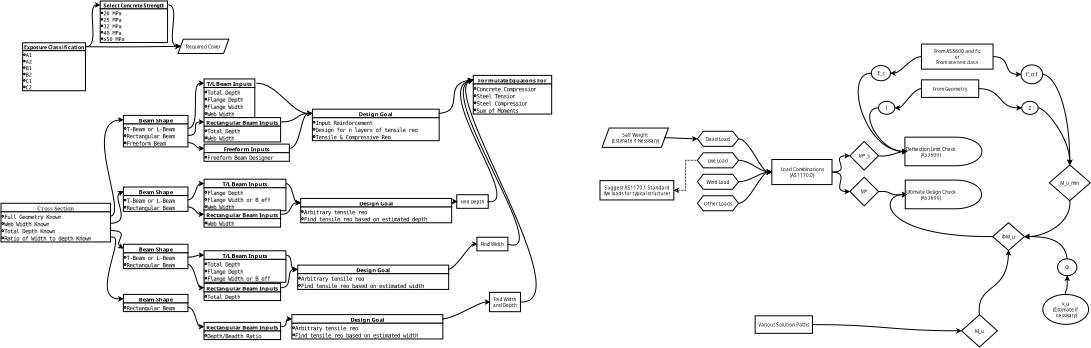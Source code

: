 <?xml version="1.0" encoding="UTF-8"?>
<dia:diagram xmlns:dia="http://www.lysator.liu.se/~alla/dia/">
  <dia:layer name="Background" visible="true" active="true">
    <dia:group>
      <dia:object type="Flowchart - Box" version="0" id="O0">
        <dia:attribute name="obj_pos">
          <dia:point val="30.608,-28.076"/>
        </dia:attribute>
        <dia:attribute name="obj_bb">
          <dia:rectangle val="30.558,-28.126;39.058,-24.526"/>
        </dia:attribute>
        <dia:attribute name="elem_corner">
          <dia:point val="30.608,-28.076"/>
        </dia:attribute>
        <dia:attribute name="elem_width">
          <dia:real val="8.4"/>
        </dia:attribute>
        <dia:attribute name="elem_height">
          <dia:real val="3.5"/>
        </dia:attribute>
        <dia:attribute name="show_background">
          <dia:boolean val="true"/>
        </dia:attribute>
        <dia:attribute name="padding">
          <dia:real val="0.5"/>
        </dia:attribute>
        <dia:attribute name="text">
          <dia:composite type="text">
            <dia:attribute name="string">
              <dia:string>#Load Combinations
(AS1170.0)#</dia:string>
            </dia:attribute>
            <dia:attribute name="font">
              <dia:font family="sans" style="0" name="Helvetica"/>
            </dia:attribute>
            <dia:attribute name="height">
              <dia:real val="0.8"/>
            </dia:attribute>
            <dia:attribute name="pos">
              <dia:point val="34.808,-26.486"/>
            </dia:attribute>
            <dia:attribute name="color">
              <dia:color val="#000000"/>
            </dia:attribute>
            <dia:attribute name="alignment">
              <dia:enum val="1"/>
            </dia:attribute>
          </dia:composite>
        </dia:attribute>
      </dia:object>
      <dia:object type="Flowchart - Parallelogram" version="0" id="O1">
        <dia:attribute name="obj_pos">
          <dia:point val="7.032,-32.476"/>
        </dia:attribute>
        <dia:attribute name="obj_bb">
          <dia:rectangle val="6.982,-32.526;16.075,-29.726"/>
        </dia:attribute>
        <dia:attribute name="elem_corner">
          <dia:point val="7.032,-32.476"/>
        </dia:attribute>
        <dia:attribute name="elem_width">
          <dia:real val="8.993"/>
        </dia:attribute>
        <dia:attribute name="elem_height">
          <dia:real val="2.7"/>
        </dia:attribute>
        <dia:attribute name="border_width">
          <dia:real val="0.1"/>
        </dia:attribute>
        <dia:attribute name="show_background">
          <dia:boolean val="true"/>
        </dia:attribute>
        <dia:attribute name="shear_angle">
          <dia:real val="70"/>
        </dia:attribute>
        <dia:attribute name="padding">
          <dia:real val="0.5"/>
        </dia:attribute>
        <dia:attribute name="text">
          <dia:composite type="text">
            <dia:attribute name="string">
              <dia:string>#Self Weight
(Estimate if Nessisary)#</dia:string>
            </dia:attribute>
            <dia:attribute name="font">
              <dia:font family="sans" style="0" name="Helvetica"/>
            </dia:attribute>
            <dia:attribute name="height">
              <dia:real val="0.8"/>
            </dia:attribute>
            <dia:attribute name="pos">
              <dia:point val="11.528,-31.286"/>
            </dia:attribute>
            <dia:attribute name="color">
              <dia:color val="#000000"/>
            </dia:attribute>
            <dia:attribute name="alignment">
              <dia:enum val="1"/>
            </dia:attribute>
          </dia:composite>
        </dia:attribute>
      </dia:object>
      <dia:group>
        <dia:object type="Flowchart - Preparation" version="1" id="O2">
          <dia:attribute name="obj_pos">
            <dia:point val="20.208,-32.014"/>
          </dia:attribute>
          <dia:attribute name="obj_bb">
            <dia:rectangle val="20.145,-32.064;26.022,-29.864"/>
          </dia:attribute>
          <dia:attribute name="meta">
            <dia:composite type="dict"/>
          </dia:attribute>
          <dia:attribute name="elem_corner">
            <dia:point val="20.208,-32.014"/>
          </dia:attribute>
          <dia:attribute name="elem_width">
            <dia:real val="5.75"/>
          </dia:attribute>
          <dia:attribute name="elem_height">
            <dia:real val="2.1"/>
          </dia:attribute>
          <dia:attribute name="line_width">
            <dia:real val="0.1"/>
          </dia:attribute>
          <dia:attribute name="line_colour">
            <dia:color val="#000000"/>
          </dia:attribute>
          <dia:attribute name="fill_colour">
            <dia:color val="#ffffff"/>
          </dia:attribute>
          <dia:attribute name="show_background">
            <dia:boolean val="true"/>
          </dia:attribute>
          <dia:attribute name="line_style">
            <dia:enum val="0"/>
            <dia:real val="1"/>
          </dia:attribute>
          <dia:attribute name="padding">
            <dia:real val="0.1"/>
          </dia:attribute>
          <dia:attribute name="text">
            <dia:composite type="text">
              <dia:attribute name="string">
                <dia:string>#Dead Load#</dia:string>
              </dia:attribute>
              <dia:attribute name="font">
                <dia:font family="sans" style="0" name="Helvetica"/>
              </dia:attribute>
              <dia:attribute name="height">
                <dia:real val="0.8"/>
              </dia:attribute>
              <dia:attribute name="pos">
                <dia:point val="23.083,-30.724"/>
              </dia:attribute>
              <dia:attribute name="color">
                <dia:color val="#000000"/>
              </dia:attribute>
              <dia:attribute name="alignment">
                <dia:enum val="1"/>
              </dia:attribute>
            </dia:composite>
          </dia:attribute>
          <dia:attribute name="flip_horizontal">
            <dia:boolean val="false"/>
          </dia:attribute>
          <dia:attribute name="flip_vertical">
            <dia:boolean val="false"/>
          </dia:attribute>
          <dia:attribute name="subscale">
            <dia:real val="1"/>
          </dia:attribute>
        </dia:object>
        <dia:object type="Flowchart - Preparation" version="1" id="O3">
          <dia:attribute name="obj_pos">
            <dia:point val="20.208,-29.014"/>
          </dia:attribute>
          <dia:attribute name="obj_bb">
            <dia:rectangle val="20.145,-29.064;26.022,-26.864"/>
          </dia:attribute>
          <dia:attribute name="meta">
            <dia:composite type="dict"/>
          </dia:attribute>
          <dia:attribute name="elem_corner">
            <dia:point val="20.208,-29.014"/>
          </dia:attribute>
          <dia:attribute name="elem_width">
            <dia:real val="5.75"/>
          </dia:attribute>
          <dia:attribute name="elem_height">
            <dia:real val="2.1"/>
          </dia:attribute>
          <dia:attribute name="line_width">
            <dia:real val="0.1"/>
          </dia:attribute>
          <dia:attribute name="line_colour">
            <dia:color val="#000000"/>
          </dia:attribute>
          <dia:attribute name="fill_colour">
            <dia:color val="#ffffff"/>
          </dia:attribute>
          <dia:attribute name="show_background">
            <dia:boolean val="true"/>
          </dia:attribute>
          <dia:attribute name="line_style">
            <dia:enum val="0"/>
            <dia:real val="1"/>
          </dia:attribute>
          <dia:attribute name="padding">
            <dia:real val="0.1"/>
          </dia:attribute>
          <dia:attribute name="text">
            <dia:composite type="text">
              <dia:attribute name="string">
                <dia:string>#Live Load#</dia:string>
              </dia:attribute>
              <dia:attribute name="font">
                <dia:font family="sans" style="0" name="Helvetica"/>
              </dia:attribute>
              <dia:attribute name="height">
                <dia:real val="0.8"/>
              </dia:attribute>
              <dia:attribute name="pos">
                <dia:point val="23.083,-27.724"/>
              </dia:attribute>
              <dia:attribute name="color">
                <dia:color val="#000000"/>
              </dia:attribute>
              <dia:attribute name="alignment">
                <dia:enum val="1"/>
              </dia:attribute>
            </dia:composite>
          </dia:attribute>
          <dia:attribute name="flip_horizontal">
            <dia:boolean val="false"/>
          </dia:attribute>
          <dia:attribute name="flip_vertical">
            <dia:boolean val="false"/>
          </dia:attribute>
          <dia:attribute name="subscale">
            <dia:real val="1"/>
          </dia:attribute>
        </dia:object>
        <dia:object type="Flowchart - Preparation" version="1" id="O4">
          <dia:attribute name="obj_pos">
            <dia:point val="20.208,-26.014"/>
          </dia:attribute>
          <dia:attribute name="obj_bb">
            <dia:rectangle val="20.145,-26.064;26.022,-23.864"/>
          </dia:attribute>
          <dia:attribute name="meta">
            <dia:composite type="dict"/>
          </dia:attribute>
          <dia:attribute name="elem_corner">
            <dia:point val="20.208,-26.014"/>
          </dia:attribute>
          <dia:attribute name="elem_width">
            <dia:real val="5.75"/>
          </dia:attribute>
          <dia:attribute name="elem_height">
            <dia:real val="2.1"/>
          </dia:attribute>
          <dia:attribute name="line_width">
            <dia:real val="0.1"/>
          </dia:attribute>
          <dia:attribute name="line_colour">
            <dia:color val="#000000"/>
          </dia:attribute>
          <dia:attribute name="fill_colour">
            <dia:color val="#ffffff"/>
          </dia:attribute>
          <dia:attribute name="show_background">
            <dia:boolean val="true"/>
          </dia:attribute>
          <dia:attribute name="line_style">
            <dia:enum val="0"/>
            <dia:real val="1"/>
          </dia:attribute>
          <dia:attribute name="padding">
            <dia:real val="0.1"/>
          </dia:attribute>
          <dia:attribute name="text">
            <dia:composite type="text">
              <dia:attribute name="string">
                <dia:string>#Wind Load#</dia:string>
              </dia:attribute>
              <dia:attribute name="font">
                <dia:font family="sans" style="0" name="Helvetica"/>
              </dia:attribute>
              <dia:attribute name="height">
                <dia:real val="0.8"/>
              </dia:attribute>
              <dia:attribute name="pos">
                <dia:point val="23.083,-24.724"/>
              </dia:attribute>
              <dia:attribute name="color">
                <dia:color val="#000000"/>
              </dia:attribute>
              <dia:attribute name="alignment">
                <dia:enum val="1"/>
              </dia:attribute>
            </dia:composite>
          </dia:attribute>
          <dia:attribute name="flip_horizontal">
            <dia:boolean val="false"/>
          </dia:attribute>
          <dia:attribute name="flip_vertical">
            <dia:boolean val="false"/>
          </dia:attribute>
          <dia:attribute name="subscale">
            <dia:real val="1"/>
          </dia:attribute>
        </dia:object>
        <dia:object type="Flowchart - Preparation" version="1" id="O5">
          <dia:attribute name="obj_pos">
            <dia:point val="20.208,-23.014"/>
          </dia:attribute>
          <dia:attribute name="obj_bb">
            <dia:rectangle val="20.145,-23.064;26.022,-20.864"/>
          </dia:attribute>
          <dia:attribute name="meta">
            <dia:composite type="dict"/>
          </dia:attribute>
          <dia:attribute name="elem_corner">
            <dia:point val="20.208,-23.014"/>
          </dia:attribute>
          <dia:attribute name="elem_width">
            <dia:real val="5.75"/>
          </dia:attribute>
          <dia:attribute name="elem_height">
            <dia:real val="2.1"/>
          </dia:attribute>
          <dia:attribute name="line_width">
            <dia:real val="0.1"/>
          </dia:attribute>
          <dia:attribute name="line_colour">
            <dia:color val="#000000"/>
          </dia:attribute>
          <dia:attribute name="fill_colour">
            <dia:color val="#ffffff"/>
          </dia:attribute>
          <dia:attribute name="show_background">
            <dia:boolean val="true"/>
          </dia:attribute>
          <dia:attribute name="line_style">
            <dia:enum val="0"/>
            <dia:real val="1"/>
          </dia:attribute>
          <dia:attribute name="padding">
            <dia:real val="0.1"/>
          </dia:attribute>
          <dia:attribute name="text">
            <dia:composite type="text">
              <dia:attribute name="string">
                <dia:string>#Other Loads#</dia:string>
              </dia:attribute>
              <dia:attribute name="font">
                <dia:font family="sans" style="0" name="Helvetica"/>
              </dia:attribute>
              <dia:attribute name="height">
                <dia:real val="0.8"/>
              </dia:attribute>
              <dia:attribute name="pos">
                <dia:point val="23.083,-21.724"/>
              </dia:attribute>
              <dia:attribute name="color">
                <dia:color val="#000000"/>
              </dia:attribute>
              <dia:attribute name="alignment">
                <dia:enum val="1"/>
              </dia:attribute>
            </dia:composite>
          </dia:attribute>
          <dia:attribute name="flip_horizontal">
            <dia:boolean val="false"/>
          </dia:attribute>
          <dia:attribute name="flip_vertical">
            <dia:boolean val="false"/>
          </dia:attribute>
          <dia:attribute name="subscale">
            <dia:real val="1"/>
          </dia:attribute>
        </dia:object>
      </dia:group>
      <dia:object type="Standard - BezierLine" version="0" id="O6">
        <dia:attribute name="obj_pos">
          <dia:point val="25.958,-30.964"/>
        </dia:attribute>
        <dia:attribute name="obj_bb">
          <dia:rectangle val="25.908,-31.014;30.608,-25.965"/>
        </dia:attribute>
        <dia:attribute name="bez_points">
          <dia:point val="25.958,-30.964"/>
          <dia:point val="27.502,-30.964"/>
          <dia:point val="29.064,-26.326"/>
          <dia:point val="30.608,-26.326"/>
        </dia:attribute>
        <dia:attribute name="corner_types">
          <dia:enum val="0"/>
          <dia:enum val="0"/>
        </dia:attribute>
        <dia:attribute name="end_arrow">
          <dia:enum val="22"/>
        </dia:attribute>
        <dia:attribute name="end_arrow_length">
          <dia:real val="0.5"/>
        </dia:attribute>
        <dia:attribute name="end_arrow_width">
          <dia:real val="0.5"/>
        </dia:attribute>
        <dia:connections>
          <dia:connection handle="3" to="O0" connection="7"/>
        </dia:connections>
      </dia:object>
      <dia:object type="Standard - BezierLine" version="0" id="O7">
        <dia:attribute name="obj_pos">
          <dia:point val="25.958,-27.964"/>
        </dia:attribute>
        <dia:attribute name="obj_bb">
          <dia:rectangle val="25.908,-28.014;30.608,-25.965"/>
        </dia:attribute>
        <dia:attribute name="bez_points">
          <dia:point val="25.958,-27.964"/>
          <dia:point val="27.502,-27.964"/>
          <dia:point val="29.064,-26.326"/>
          <dia:point val="30.608,-26.326"/>
        </dia:attribute>
        <dia:attribute name="corner_types">
          <dia:enum val="0"/>
          <dia:enum val="0"/>
        </dia:attribute>
        <dia:attribute name="end_arrow">
          <dia:enum val="22"/>
        </dia:attribute>
        <dia:attribute name="end_arrow_length">
          <dia:real val="0.5"/>
        </dia:attribute>
        <dia:attribute name="end_arrow_width">
          <dia:real val="0.5"/>
        </dia:attribute>
        <dia:connections>
          <dia:connection handle="3" to="O0" connection="7"/>
        </dia:connections>
      </dia:object>
      <dia:object type="Standard - BezierLine" version="0" id="O8">
        <dia:attribute name="obj_pos">
          <dia:point val="25.958,-24.964"/>
        </dia:attribute>
        <dia:attribute name="obj_bb">
          <dia:rectangle val="25.908,-26.688;30.608,-24.914"/>
        </dia:attribute>
        <dia:attribute name="bez_points">
          <dia:point val="25.958,-24.964"/>
          <dia:point val="27.502,-24.964"/>
          <dia:point val="29.064,-26.326"/>
          <dia:point val="30.608,-26.326"/>
        </dia:attribute>
        <dia:attribute name="corner_types">
          <dia:enum val="0"/>
          <dia:enum val="0"/>
        </dia:attribute>
        <dia:attribute name="end_arrow">
          <dia:enum val="22"/>
        </dia:attribute>
        <dia:attribute name="end_arrow_length">
          <dia:real val="0.5"/>
        </dia:attribute>
        <dia:attribute name="end_arrow_width">
          <dia:real val="0.5"/>
        </dia:attribute>
        <dia:connections>
          <dia:connection handle="3" to="O0" connection="7"/>
        </dia:connections>
      </dia:object>
      <dia:object type="Standard - BezierLine" version="0" id="O9">
        <dia:attribute name="obj_pos">
          <dia:point val="25.958,-21.964"/>
        </dia:attribute>
        <dia:attribute name="obj_bb">
          <dia:rectangle val="25.908,-26.688;30.608,-21.914"/>
        </dia:attribute>
        <dia:attribute name="bez_points">
          <dia:point val="25.958,-21.964"/>
          <dia:point val="27.502,-21.964"/>
          <dia:point val="29.064,-26.326"/>
          <dia:point val="30.608,-26.326"/>
        </dia:attribute>
        <dia:attribute name="corner_types">
          <dia:enum val="0"/>
          <dia:enum val="0"/>
        </dia:attribute>
        <dia:attribute name="end_arrow">
          <dia:enum val="22"/>
        </dia:attribute>
        <dia:attribute name="end_arrow_length">
          <dia:real val="0.5"/>
        </dia:attribute>
        <dia:attribute name="end_arrow_width">
          <dia:real val="0.5"/>
        </dia:attribute>
        <dia:connections>
          <dia:connection handle="3" to="O0" connection="7"/>
        </dia:connections>
      </dia:object>
      <dia:object type="Standard - BezierLine" version="0" id="O10">
        <dia:attribute name="obj_pos">
          <dia:point val="15.533,-31.126"/>
        </dia:attribute>
        <dia:attribute name="obj_bb">
          <dia:rectangle val="15.483,-31.326;20.208,-30.602"/>
        </dia:attribute>
        <dia:attribute name="bez_points">
          <dia:point val="15.533,-31.126"/>
          <dia:point val="16.543,-31.126"/>
          <dia:point val="19.198,-30.964"/>
          <dia:point val="20.208,-30.964"/>
        </dia:attribute>
        <dia:attribute name="corner_types">
          <dia:enum val="0"/>
          <dia:enum val="0"/>
        </dia:attribute>
        <dia:attribute name="end_arrow">
          <dia:enum val="22"/>
        </dia:attribute>
        <dia:attribute name="end_arrow_length">
          <dia:real val="0.5"/>
        </dia:attribute>
        <dia:attribute name="end_arrow_width">
          <dia:real val="0.5"/>
        </dia:attribute>
        <dia:connections>
          <dia:connection handle="0" to="O1" connection="8"/>
        </dia:connections>
      </dia:object>
      <dia:object type="Standard - ZigZagLine" version="1" id="O11">
        <dia:attribute name="obj_pos">
          <dia:point val="20.208,-27.964"/>
        </dia:attribute>
        <dia:attribute name="obj_bb">
          <dia:rectangle val="16.803,-28.014;20.258,-23.415"/>
        </dia:attribute>
        <dia:attribute name="orth_points">
          <dia:point val="20.208,-27.964"/>
          <dia:point val="18.561,-27.964"/>
          <dia:point val="18.561,-23.776"/>
          <dia:point val="16.914,-23.776"/>
        </dia:attribute>
        <dia:attribute name="orth_orient">
          <dia:enum val="0"/>
          <dia:enum val="1"/>
          <dia:enum val="0"/>
        </dia:attribute>
        <dia:attribute name="autorouting">
          <dia:boolean val="true"/>
        </dia:attribute>
        <dia:attribute name="line_style">
          <dia:enum val="4"/>
        </dia:attribute>
        <dia:attribute name="end_arrow">
          <dia:enum val="23"/>
        </dia:attribute>
        <dia:attribute name="end_arrow_length">
          <dia:real val="0.5"/>
        </dia:attribute>
        <dia:attribute name="end_arrow_width">
          <dia:real val="0.5"/>
        </dia:attribute>
        <dia:connections>
          <dia:connection handle="1" to="O12" connection="8"/>
        </dia:connections>
      </dia:object>
      <dia:object type="Flowchart - Box" version="0" id="O12">
        <dia:attribute name="obj_pos">
          <dia:point val="6.602,-25.126"/>
        </dia:attribute>
        <dia:attribute name="obj_bb">
          <dia:rectangle val="6.552,-25.176;16.964,-22.376"/>
        </dia:attribute>
        <dia:attribute name="elem_corner">
          <dia:point val="6.602,-25.126"/>
        </dia:attribute>
        <dia:attribute name="elem_width">
          <dia:real val="10.312"/>
        </dia:attribute>
        <dia:attribute name="elem_height">
          <dia:real val="2.7"/>
        </dia:attribute>
        <dia:attribute name="show_background">
          <dia:boolean val="true"/>
        </dia:attribute>
        <dia:attribute name="padding">
          <dia:real val="0.5"/>
        </dia:attribute>
        <dia:attribute name="text">
          <dia:composite type="text">
            <dia:attribute name="string">
              <dia:string>#Suggest AS1170.1 Standard
live loads for typical structures#</dia:string>
            </dia:attribute>
            <dia:attribute name="font">
              <dia:font family="sans" style="0" name="Helvetica"/>
            </dia:attribute>
            <dia:attribute name="height">
              <dia:real val="0.8"/>
            </dia:attribute>
            <dia:attribute name="pos">
              <dia:point val="11.758,-23.936"/>
            </dia:attribute>
            <dia:attribute name="color">
              <dia:color val="#000000"/>
            </dia:attribute>
            <dia:attribute name="alignment">
              <dia:enum val="1"/>
            </dia:attribute>
          </dia:composite>
        </dia:attribute>
      </dia:object>
    </dia:group>
    <dia:object type="Standard - BezierLine" version="0" id="O13">
      <dia:attribute name="obj_pos">
        <dia:point val="39.008,-26.326"/>
      </dia:attribute>
      <dia:attribute name="obj_bb">
        <dia:rectangle val="38.958,-26.376;41.5,-23.238"/>
      </dia:attribute>
      <dia:attribute name="bez_points">
        <dia:point val="39.008,-26.326"/>
        <dia:point val="41.859,-26.326"/>
        <dia:point val="38.649,-23.6"/>
        <dia:point val="41.5,-23.6"/>
      </dia:attribute>
      <dia:attribute name="corner_types">
        <dia:enum val="0"/>
        <dia:enum val="0"/>
      </dia:attribute>
      <dia:attribute name="end_arrow">
        <dia:enum val="22"/>
      </dia:attribute>
      <dia:attribute name="end_arrow_length">
        <dia:real val="0.5"/>
      </dia:attribute>
      <dia:attribute name="end_arrow_width">
        <dia:real val="0.5"/>
      </dia:attribute>
      <dia:connections>
        <dia:connection handle="0" to="O0" connection="8"/>
        <dia:connection handle="3" to="O33" connection="12"/>
      </dia:connections>
    </dia:object>
    <dia:object type="Standard - BezierLine" version="0" id="O14">
      <dia:attribute name="obj_pos">
        <dia:point val="39.008,-26.326"/>
      </dia:attribute>
      <dia:attribute name="obj_bb">
        <dia:rectangle val="38.958,-28.962;41.5,-26.276"/>
      </dia:attribute>
      <dia:attribute name="bez_points">
        <dia:point val="39.008,-26.326"/>
        <dia:point val="41.985,-26.326"/>
        <dia:point val="38.523,-28.6"/>
        <dia:point val="41.5,-28.6"/>
      </dia:attribute>
      <dia:attribute name="corner_types">
        <dia:enum val="0"/>
        <dia:enum val="0"/>
      </dia:attribute>
      <dia:attribute name="end_arrow">
        <dia:enum val="22"/>
      </dia:attribute>
      <dia:attribute name="end_arrow_length">
        <dia:real val="0.5"/>
      </dia:attribute>
      <dia:attribute name="end_arrow_width">
        <dia:real val="0.5"/>
      </dia:attribute>
      <dia:connections>
        <dia:connection handle="0" to="O0" connection="8"/>
        <dia:connection handle="3" to="O34" connection="12"/>
      </dia:connections>
    </dia:object>
    <dia:object type="Flowchart - Delay" version="1" id="O15">
      <dia:attribute name="obj_pos">
        <dia:point val="49.5,-31.2"/>
      </dia:attribute>
      <dia:attribute name="obj_bb">
        <dia:rectangle val="49.45,-31.25;59.686,-27.15"/>
      </dia:attribute>
      <dia:attribute name="meta">
        <dia:composite type="dict"/>
      </dia:attribute>
      <dia:attribute name="elem_corner">
        <dia:point val="49.5,-31.2"/>
      </dia:attribute>
      <dia:attribute name="elem_width">
        <dia:real val="10.136"/>
      </dia:attribute>
      <dia:attribute name="elem_height">
        <dia:real val="4"/>
      </dia:attribute>
      <dia:attribute name="line_width">
        <dia:real val="0.1"/>
      </dia:attribute>
      <dia:attribute name="line_colour">
        <dia:color val="#000000"/>
      </dia:attribute>
      <dia:attribute name="fill_colour">
        <dia:color val="#ffffff"/>
      </dia:attribute>
      <dia:attribute name="show_background">
        <dia:boolean val="true"/>
      </dia:attribute>
      <dia:attribute name="line_style">
        <dia:enum val="0"/>
        <dia:real val="1"/>
      </dia:attribute>
      <dia:attribute name="padding">
        <dia:real val="0.1"/>
      </dia:attribute>
      <dia:attribute name="text">
        <dia:composite type="text">
          <dia:attribute name="string">
            <dia:string>#Defkection Limit Check
(AS3600)#</dia:string>
          </dia:attribute>
          <dia:attribute name="font">
            <dia:font family="sans" style="0" name="Helvetica"/>
          </dia:attribute>
          <dia:attribute name="height">
            <dia:real val="0.8"/>
          </dia:attribute>
          <dia:attribute name="pos">
            <dia:point val="52.879,-29.36"/>
          </dia:attribute>
          <dia:attribute name="color">
            <dia:color val="#000000"/>
          </dia:attribute>
          <dia:attribute name="alignment">
            <dia:enum val="1"/>
          </dia:attribute>
        </dia:composite>
      </dia:attribute>
      <dia:attribute name="flip_horizontal">
        <dia:boolean val="false"/>
      </dia:attribute>
      <dia:attribute name="flip_vertical">
        <dia:boolean val="false"/>
      </dia:attribute>
      <dia:attribute name="subscale">
        <dia:real val="1"/>
      </dia:attribute>
    </dia:object>
    <dia:object type="Standard - BezierLine" version="0" id="O16">
      <dia:attribute name="obj_pos">
        <dia:point val="45.5,-28.6"/>
      </dia:attribute>
      <dia:attribute name="obj_bb">
        <dia:rectangle val="45.442,-29.539;49.5,-28.505"/>
      </dia:attribute>
      <dia:attribute name="bez_points">
        <dia:point val="45.5,-28.6"/>
        <dia:point val="46.895,-28.359"/>
        <dia:point val="48.194,-29.159"/>
        <dia:point val="49.5,-29.2"/>
      </dia:attribute>
      <dia:attribute name="corner_types">
        <dia:enum val="0"/>
        <dia:enum val="0"/>
      </dia:attribute>
      <dia:attribute name="end_arrow">
        <dia:enum val="22"/>
      </dia:attribute>
      <dia:attribute name="end_arrow_length">
        <dia:real val="0.5"/>
      </dia:attribute>
      <dia:attribute name="end_arrow_width">
        <dia:real val="0.5"/>
      </dia:attribute>
      <dia:connections>
        <dia:connection handle="0" to="O34" connection="4"/>
        <dia:connection handle="3" to="O15" connection="6"/>
      </dia:connections>
    </dia:object>
    <dia:object type="Flowchart - Ellipse" version="0" id="O17">
      <dia:attribute name="obj_pos">
        <dia:point val="45.5,-36.2"/>
      </dia:attribute>
      <dia:attribute name="obj_bb">
        <dia:rectangle val="45.45,-36.25;47.833,-34.34"/>
      </dia:attribute>
      <dia:attribute name="elem_corner">
        <dia:point val="45.5,-36.2"/>
      </dia:attribute>
      <dia:attribute name="elem_width">
        <dia:real val="2.283"/>
      </dia:attribute>
      <dia:attribute name="elem_height">
        <dia:real val="1.81"/>
      </dia:attribute>
      <dia:attribute name="show_background">
        <dia:boolean val="true"/>
      </dia:attribute>
      <dia:attribute name="padding">
        <dia:real val="0.354"/>
      </dia:attribute>
      <dia:attribute name="text">
        <dia:composite type="text">
          <dia:attribute name="string">
            <dia:string>#I#</dia:string>
          </dia:attribute>
          <dia:attribute name="font">
            <dia:font family="sans" style="0" name="Helvetica"/>
          </dia:attribute>
          <dia:attribute name="height">
            <dia:real val="0.8"/>
          </dia:attribute>
          <dia:attribute name="pos">
            <dia:point val="46.642,-35.055"/>
          </dia:attribute>
          <dia:attribute name="color">
            <dia:color val="#000000"/>
          </dia:attribute>
          <dia:attribute name="alignment">
            <dia:enum val="1"/>
          </dia:attribute>
        </dia:composite>
      </dia:attribute>
    </dia:object>
    <dia:object type="Flowchart - Ellipse" version="0" id="O18">
      <dia:attribute name="obj_pos">
        <dia:point val="44.5,-41.2"/>
      </dia:attribute>
      <dia:attribute name="obj_bb">
        <dia:rectangle val="44.45,-41.25;47.229,-39.026"/>
      </dia:attribute>
      <dia:attribute name="elem_corner">
        <dia:point val="44.5,-41.2"/>
      </dia:attribute>
      <dia:attribute name="elem_width">
        <dia:real val="2.679"/>
      </dia:attribute>
      <dia:attribute name="elem_height">
        <dia:real val="2.124"/>
      </dia:attribute>
      <dia:attribute name="show_background">
        <dia:boolean val="true"/>
      </dia:attribute>
      <dia:attribute name="padding">
        <dia:real val="0.354"/>
      </dia:attribute>
      <dia:attribute name="text">
        <dia:composite type="text">
          <dia:attribute name="string">
            <dia:string>#E_c#</dia:string>
          </dia:attribute>
          <dia:attribute name="font">
            <dia:font family="sans" style="0" name="Helvetica"/>
          </dia:attribute>
          <dia:attribute name="height">
            <dia:real val="0.8"/>
          </dia:attribute>
          <dia:attribute name="pos">
            <dia:point val="45.839,-39.898"/>
          </dia:attribute>
          <dia:attribute name="color">
            <dia:color val="#000000"/>
          </dia:attribute>
          <dia:attribute name="alignment">
            <dia:enum val="1"/>
          </dia:attribute>
        </dia:composite>
      </dia:attribute>
    </dia:object>
    <dia:object type="Flowchart - Box" version="0" id="O19">
      <dia:attribute name="obj_pos">
        <dia:point val="51.5,-44.2"/>
      </dia:attribute>
      <dia:attribute name="obj_bb">
        <dia:rectangle val="51.45,-44.25;61.55,-40.65"/>
      </dia:attribute>
      <dia:attribute name="elem_corner">
        <dia:point val="51.5,-44.2"/>
      </dia:attribute>
      <dia:attribute name="elem_width">
        <dia:real val="10"/>
      </dia:attribute>
      <dia:attribute name="elem_height">
        <dia:real val="3.5"/>
      </dia:attribute>
      <dia:attribute name="border_width">
        <dia:real val="0.1"/>
      </dia:attribute>
      <dia:attribute name="show_background">
        <dia:boolean val="true"/>
      </dia:attribute>
      <dia:attribute name="padding">
        <dia:real val="0.5"/>
      </dia:attribute>
      <dia:attribute name="text">
        <dia:composite type="text">
          <dia:attribute name="string">
            <dia:string>#From AS3600 and f'c
or
From site test data#</dia:string>
          </dia:attribute>
          <dia:attribute name="font">
            <dia:font family="sans" style="0" name="Helvetica"/>
          </dia:attribute>
          <dia:attribute name="height">
            <dia:real val="0.8"/>
          </dia:attribute>
          <dia:attribute name="pos">
            <dia:point val="56.5,-43.01"/>
          </dia:attribute>
          <dia:attribute name="color">
            <dia:color val="#000000"/>
          </dia:attribute>
          <dia:attribute name="alignment">
            <dia:enum val="1"/>
          </dia:attribute>
        </dia:composite>
      </dia:attribute>
    </dia:object>
    <dia:object type="Flowchart - Box" version="0" id="O20">
      <dia:attribute name="obj_pos">
        <dia:point val="51.5,-39.2"/>
      </dia:attribute>
      <dia:attribute name="obj_bb">
        <dia:rectangle val="51.45,-39.25;59.55,-36.7"/>
      </dia:attribute>
      <dia:attribute name="elem_corner">
        <dia:point val="51.5,-39.2"/>
      </dia:attribute>
      <dia:attribute name="elem_width">
        <dia:real val="8"/>
      </dia:attribute>
      <dia:attribute name="elem_height">
        <dia:real val="2.45"/>
      </dia:attribute>
      <dia:attribute name="show_background">
        <dia:boolean val="true"/>
      </dia:attribute>
      <dia:attribute name="padding">
        <dia:real val="0.5"/>
      </dia:attribute>
      <dia:attribute name="text">
        <dia:composite type="text">
          <dia:attribute name="string">
            <dia:string>#From Geometry#</dia:string>
          </dia:attribute>
          <dia:attribute name="font">
            <dia:font family="sans" style="0" name="Helvetica"/>
          </dia:attribute>
          <dia:attribute name="height">
            <dia:real val="0.8"/>
          </dia:attribute>
          <dia:attribute name="pos">
            <dia:point val="55.5,-37.735"/>
          </dia:attribute>
          <dia:attribute name="color">
            <dia:color val="#000000"/>
          </dia:attribute>
          <dia:attribute name="alignment">
            <dia:enum val="1"/>
          </dia:attribute>
        </dia:composite>
      </dia:attribute>
    </dia:object>
    <dia:object type="Flowchart - Delay" version="1" id="O21">
      <dia:attribute name="obj_pos">
        <dia:point val="49.5,-25.2"/>
      </dia:attribute>
      <dia:attribute name="obj_bb">
        <dia:rectangle val="49.45,-25.25;59.686,-21.15"/>
      </dia:attribute>
      <dia:attribute name="meta">
        <dia:composite type="dict"/>
      </dia:attribute>
      <dia:attribute name="elem_corner">
        <dia:point val="49.5,-25.2"/>
      </dia:attribute>
      <dia:attribute name="elem_width">
        <dia:real val="10.136"/>
      </dia:attribute>
      <dia:attribute name="elem_height">
        <dia:real val="4"/>
      </dia:attribute>
      <dia:attribute name="line_width">
        <dia:real val="0.1"/>
      </dia:attribute>
      <dia:attribute name="line_colour">
        <dia:color val="#000000"/>
      </dia:attribute>
      <dia:attribute name="fill_colour">
        <dia:color val="#ffffff"/>
      </dia:attribute>
      <dia:attribute name="show_background">
        <dia:boolean val="true"/>
      </dia:attribute>
      <dia:attribute name="line_style">
        <dia:enum val="0"/>
        <dia:real val="1"/>
      </dia:attribute>
      <dia:attribute name="padding">
        <dia:real val="0.1"/>
      </dia:attribute>
      <dia:attribute name="text">
        <dia:composite type="text">
          <dia:attribute name="string">
            <dia:string>#Ultimate Design Check
(AS3600)#</dia:string>
          </dia:attribute>
          <dia:attribute name="font">
            <dia:font family="sans" style="0" name="Helvetica"/>
          </dia:attribute>
          <dia:attribute name="height">
            <dia:real val="0.8"/>
          </dia:attribute>
          <dia:attribute name="pos">
            <dia:point val="52.879,-23.36"/>
          </dia:attribute>
          <dia:attribute name="color">
            <dia:color val="#000000"/>
          </dia:attribute>
          <dia:attribute name="alignment">
            <dia:enum val="1"/>
          </dia:attribute>
        </dia:composite>
      </dia:attribute>
      <dia:attribute name="flip_horizontal">
        <dia:boolean val="false"/>
      </dia:attribute>
      <dia:attribute name="flip_vertical">
        <dia:boolean val="false"/>
      </dia:attribute>
      <dia:attribute name="subscale">
        <dia:real val="1"/>
      </dia:attribute>
    </dia:object>
    <dia:object type="Flowchart - Diamond" version="0" id="O22">
      <dia:attribute name="obj_pos">
        <dia:point val="69.36,-27.322"/>
      </dia:attribute>
      <dia:attribute name="obj_bb">
        <dia:rectangle val="69.31,-27.372;75.128,-22.274"/>
      </dia:attribute>
      <dia:attribute name="elem_corner">
        <dia:point val="69.36,-27.322"/>
      </dia:attribute>
      <dia:attribute name="elem_width">
        <dia:real val="5.718"/>
      </dia:attribute>
      <dia:attribute name="elem_height">
        <dia:real val="4.998"/>
      </dia:attribute>
      <dia:attribute name="border_width">
        <dia:real val="0.1"/>
      </dia:attribute>
      <dia:attribute name="show_background">
        <dia:boolean val="true"/>
      </dia:attribute>
      <dia:attribute name="padding">
        <dia:real val="0.354"/>
      </dia:attribute>
      <dia:attribute name="text">
        <dia:composite type="text">
          <dia:attribute name="string">
            <dia:string>#M_u_min#</dia:string>
          </dia:attribute>
          <dia:attribute name="font">
            <dia:font family="sans" style="0" name="Helvetica"/>
          </dia:attribute>
          <dia:attribute name="height">
            <dia:real val="0.8"/>
          </dia:attribute>
          <dia:attribute name="pos">
            <dia:point val="72.219,-24.584"/>
          </dia:attribute>
          <dia:attribute name="color">
            <dia:color val="#000000"/>
          </dia:attribute>
          <dia:attribute name="alignment">
            <dia:enum val="1"/>
          </dia:attribute>
        </dia:composite>
      </dia:attribute>
    </dia:object>
    <dia:object type="Flowchart - Ellipse" version="0" id="O23">
      <dia:attribute name="obj_pos">
        <dia:point val="65.5,-36.2"/>
      </dia:attribute>
      <dia:attribute name="obj_bb">
        <dia:rectangle val="65.45,-36.25;67.853,-34.324"/>
      </dia:attribute>
      <dia:attribute name="elem_corner">
        <dia:point val="65.5,-36.2"/>
      </dia:attribute>
      <dia:attribute name="elem_width">
        <dia:real val="2.303"/>
      </dia:attribute>
      <dia:attribute name="elem_height">
        <dia:real val="1.826"/>
      </dia:attribute>
      <dia:attribute name="show_background">
        <dia:boolean val="true"/>
      </dia:attribute>
      <dia:attribute name="padding">
        <dia:real val="0.354"/>
      </dia:attribute>
      <dia:attribute name="text">
        <dia:composite type="text">
          <dia:attribute name="string">
            <dia:string>#Z#</dia:string>
          </dia:attribute>
          <dia:attribute name="font">
            <dia:font family="sans" style="0" name="Helvetica"/>
          </dia:attribute>
          <dia:attribute name="height">
            <dia:real val="0.8"/>
          </dia:attribute>
          <dia:attribute name="pos">
            <dia:point val="66.651,-35.047"/>
          </dia:attribute>
          <dia:attribute name="color">
            <dia:color val="#000000"/>
          </dia:attribute>
          <dia:attribute name="alignment">
            <dia:enum val="1"/>
          </dia:attribute>
        </dia:composite>
      </dia:attribute>
    </dia:object>
    <dia:object type="Standard - BezierLine" version="0" id="O24">
      <dia:attribute name="obj_pos">
        <dia:point val="45.5,-35.295"/>
      </dia:attribute>
      <dia:attribute name="obj_bb">
        <dia:rectangle val="44.22,-35.346;49.5,-28.838"/>
      </dia:attribute>
      <dia:attribute name="bez_points">
        <dia:point val="45.5,-35.295"/>
        <dia:point val="42.5,-35.2"/>
        <dia:point val="45.5,-29.2"/>
        <dia:point val="49.5,-29.2"/>
      </dia:attribute>
      <dia:attribute name="corner_types">
        <dia:enum val="0"/>
        <dia:enum val="0"/>
      </dia:attribute>
      <dia:attribute name="end_arrow">
        <dia:enum val="22"/>
      </dia:attribute>
      <dia:attribute name="end_arrow_length">
        <dia:real val="0.5"/>
      </dia:attribute>
      <dia:attribute name="end_arrow_width">
        <dia:real val="0.5"/>
      </dia:attribute>
      <dia:connections>
        <dia:connection handle="0" to="O17" connection="8"/>
        <dia:connection handle="3" to="O15" connection="6"/>
      </dia:connections>
    </dia:object>
    <dia:object type="Standard - BezierLine" version="0" id="O25">
      <dia:attribute name="obj_pos">
        <dia:point val="44.5,-40.138"/>
      </dia:attribute>
      <dia:attribute name="obj_bb">
        <dia:rectangle val="42.613,-40.189;49.5,-28.838"/>
      </dia:attribute>
      <dia:attribute name="bez_points">
        <dia:point val="44.5,-40.138"/>
        <dia:point val="40.5,-40.2"/>
        <dia:point val="43.5,-29.2"/>
        <dia:point val="49.5,-29.2"/>
      </dia:attribute>
      <dia:attribute name="corner_types">
        <dia:enum val="0"/>
        <dia:enum val="0"/>
      </dia:attribute>
      <dia:attribute name="end_arrow">
        <dia:enum val="22"/>
      </dia:attribute>
      <dia:attribute name="end_arrow_length">
        <dia:real val="0.5"/>
      </dia:attribute>
      <dia:attribute name="end_arrow_width">
        <dia:real val="0.5"/>
      </dia:attribute>
      <dia:connections>
        <dia:connection handle="0" to="O18" connection="8"/>
        <dia:connection handle="3" to="O15" connection="6"/>
      </dia:connections>
    </dia:object>
    <dia:object type="Standard - BezierLine" version="0" id="O26">
      <dia:attribute name="obj_pos">
        <dia:point val="51.5,-42.45"/>
      </dia:attribute>
      <dia:attribute name="obj_bb">
        <dia:rectangle val="47.179,-42.5;51.55,-39.776"/>
      </dia:attribute>
      <dia:attribute name="bez_points">
        <dia:point val="51.5,-42.45"/>
        <dia:point val="50.065,-42.45"/>
        <dia:point val="48.614,-40.138"/>
        <dia:point val="47.179,-40.138"/>
      </dia:attribute>
      <dia:attribute name="corner_types">
        <dia:enum val="0"/>
        <dia:enum val="0"/>
      </dia:attribute>
      <dia:attribute name="end_arrow">
        <dia:enum val="22"/>
      </dia:attribute>
      <dia:attribute name="end_arrow_length">
        <dia:real val="0.5"/>
      </dia:attribute>
      <dia:attribute name="end_arrow_width">
        <dia:real val="0.5"/>
      </dia:attribute>
      <dia:connections>
        <dia:connection handle="0" to="O19" connection="7"/>
        <dia:connection handle="3" to="O18" connection="0"/>
      </dia:connections>
    </dia:object>
    <dia:object type="Standard - BezierLine" version="0" id="O27">
      <dia:attribute name="obj_pos">
        <dia:point val="51.5,-37.975"/>
      </dia:attribute>
      <dia:attribute name="obj_bb">
        <dia:rectangle val="47.783,-38.025;51.55,-34.933"/>
      </dia:attribute>
      <dia:attribute name="bez_points">
        <dia:point val="51.5,-37.975"/>
        <dia:point val="50.266,-37.975"/>
        <dia:point val="49.017,-35.295"/>
        <dia:point val="47.783,-35.295"/>
      </dia:attribute>
      <dia:attribute name="corner_types">
        <dia:enum val="0"/>
        <dia:enum val="0"/>
      </dia:attribute>
      <dia:attribute name="end_arrow">
        <dia:enum val="22"/>
      </dia:attribute>
      <dia:attribute name="end_arrow_length">
        <dia:real val="0.5"/>
      </dia:attribute>
      <dia:attribute name="end_arrow_width">
        <dia:real val="0.5"/>
      </dia:attribute>
      <dia:connections>
        <dia:connection handle="0" to="O20" connection="7"/>
        <dia:connection handle="3" to="O17" connection="0"/>
      </dia:connections>
    </dia:object>
    <dia:object type="Standard - BezierLine" version="0" id="O28">
      <dia:attribute name="obj_pos">
        <dia:point val="59.5,-37.975"/>
      </dia:attribute>
      <dia:attribute name="obj_bb">
        <dia:rectangle val="59.45,-38.025;65.5,-34.925"/>
      </dia:attribute>
      <dia:attribute name="bez_points">
        <dia:point val="59.5,-37.975"/>
        <dia:point val="62.898,-37.975"/>
        <dia:point val="62.102,-35.287"/>
        <dia:point val="65.5,-35.287"/>
      </dia:attribute>
      <dia:attribute name="corner_types">
        <dia:enum val="0"/>
        <dia:enum val="0"/>
      </dia:attribute>
      <dia:attribute name="end_arrow">
        <dia:enum val="22"/>
      </dia:attribute>
      <dia:attribute name="end_arrow_length">
        <dia:real val="0.5"/>
      </dia:attribute>
      <dia:attribute name="end_arrow_width">
        <dia:real val="0.5"/>
      </dia:attribute>
      <dia:connections>
        <dia:connection handle="0" to="O20" connection="8"/>
        <dia:connection handle="3" to="O23" connection="8"/>
      </dia:connections>
    </dia:object>
    <dia:object type="Flowchart - Ellipse" version="0" id="O29">
      <dia:attribute name="obj_pos">
        <dia:point val="65.406,-41.286"/>
      </dia:attribute>
      <dia:attribute name="obj_bb">
        <dia:rectangle val="65.356,-41.336;68.469,-38.616"/>
      </dia:attribute>
      <dia:attribute name="elem_corner">
        <dia:point val="65.406,-41.286"/>
      </dia:attribute>
      <dia:attribute name="elem_width">
        <dia:real val="3.013"/>
      </dia:attribute>
      <dia:attribute name="elem_height">
        <dia:real val="2.62"/>
      </dia:attribute>
      <dia:attribute name="show_background">
        <dia:boolean val="true"/>
      </dia:attribute>
      <dia:attribute name="padding">
        <dia:real val="0.354"/>
      </dia:attribute>
      <dia:attribute name="text">
        <dia:composite type="text">
          <dia:attribute name="string">
            <dia:string>#f'_ct.f#</dia:string>
          </dia:attribute>
          <dia:attribute name="font">
            <dia:font family="sans" style="0" name="Helvetica"/>
          </dia:attribute>
          <dia:attribute name="height">
            <dia:real val="0.8"/>
          </dia:attribute>
          <dia:attribute name="pos">
            <dia:point val="66.913,-39.736"/>
          </dia:attribute>
          <dia:attribute name="color">
            <dia:color val="#000000"/>
          </dia:attribute>
          <dia:attribute name="alignment">
            <dia:enum val="1"/>
          </dia:attribute>
        </dia:composite>
      </dia:attribute>
    </dia:object>
    <dia:object type="Standard - BezierLine" version="0" id="O30">
      <dia:attribute name="obj_pos">
        <dia:point val="61.5,-42.45"/>
      </dia:attribute>
      <dia:attribute name="obj_bb">
        <dia:rectangle val="61.45,-42.5;65.406,-39.614"/>
      </dia:attribute>
      <dia:attribute name="bez_points">
        <dia:point val="61.5,-42.45"/>
        <dia:point val="64.203,-42.45"/>
        <dia:point val="62.704,-39.976"/>
        <dia:point val="65.406,-39.976"/>
      </dia:attribute>
      <dia:attribute name="corner_types">
        <dia:enum val="0"/>
        <dia:enum val="0"/>
      </dia:attribute>
      <dia:attribute name="end_arrow">
        <dia:enum val="22"/>
      </dia:attribute>
      <dia:attribute name="end_arrow_length">
        <dia:real val="0.5"/>
      </dia:attribute>
      <dia:attribute name="end_arrow_width">
        <dia:real val="0.5"/>
      </dia:attribute>
      <dia:connections>
        <dia:connection handle="0" to="O19" connection="8"/>
        <dia:connection handle="3" to="O29" connection="8"/>
      </dia:connections>
    </dia:object>
    <dia:object type="Standard - BezierLine" version="0" id="O31">
      <dia:attribute name="obj_pos">
        <dia:point val="67.803,-35.287"/>
      </dia:attribute>
      <dia:attribute name="obj_bb">
        <dia:rectangle val="67.753,-35.337;72.581,-27.322"/>
      </dia:attribute>
      <dia:attribute name="bez_points">
        <dia:point val="67.803,-35.287"/>
        <dia:point val="68.86,-35.287"/>
        <dia:point val="72.222,-31.041"/>
        <dia:point val="72.219,-27.322"/>
      </dia:attribute>
      <dia:attribute name="corner_types">
        <dia:enum val="0"/>
        <dia:enum val="0"/>
      </dia:attribute>
      <dia:attribute name="end_arrow">
        <dia:enum val="22"/>
      </dia:attribute>
      <dia:attribute name="end_arrow_length">
        <dia:real val="0.5"/>
      </dia:attribute>
      <dia:attribute name="end_arrow_width">
        <dia:real val="0.5"/>
      </dia:attribute>
      <dia:connections>
        <dia:connection handle="0" to="O23" connection="0"/>
        <dia:connection handle="3" to="O22" connection="0"/>
      </dia:connections>
    </dia:object>
    <dia:object type="Standard - BezierLine" version="0" id="O32">
      <dia:attribute name="obj_pos">
        <dia:point val="68.419,-39.976"/>
      </dia:attribute>
      <dia:attribute name="obj_bb">
        <dia:rectangle val="68.365,-40.031;72.581,-27.322"/>
      </dia:attribute>
      <dia:attribute name="bez_points">
        <dia:point val="68.419,-39.976"/>
        <dia:point val="70.266,-39.8"/>
        <dia:point val="72.222,-35.213"/>
        <dia:point val="72.219,-27.322"/>
      </dia:attribute>
      <dia:attribute name="corner_types">
        <dia:enum val="0"/>
        <dia:enum val="0"/>
      </dia:attribute>
      <dia:attribute name="end_arrow">
        <dia:enum val="22"/>
      </dia:attribute>
      <dia:attribute name="end_arrow_length">
        <dia:real val="0.5"/>
      </dia:attribute>
      <dia:attribute name="end_arrow_width">
        <dia:real val="0.5"/>
      </dia:attribute>
      <dia:connections>
        <dia:connection handle="0" to="O29" connection="0"/>
        <dia:connection handle="3" to="O22" connection="0"/>
      </dia:connections>
    </dia:object>
    <dia:group>
      <dia:object type="Flowchart - Diamond" version="0" id="O33">
        <dia:attribute name="obj_pos">
          <dia:point val="41.5,-25.6"/>
        </dia:attribute>
        <dia:attribute name="obj_bb">
          <dia:rectangle val="41.45,-25.65;45.55,-21.55"/>
        </dia:attribute>
        <dia:attribute name="elem_corner">
          <dia:point val="41.5,-25.6"/>
        </dia:attribute>
        <dia:attribute name="elem_width">
          <dia:real val="4"/>
        </dia:attribute>
        <dia:attribute name="elem_height">
          <dia:real val="4"/>
        </dia:attribute>
        <dia:attribute name="show_background">
          <dia:boolean val="true"/>
        </dia:attribute>
        <dia:attribute name="padding">
          <dia:real val="0.354"/>
        </dia:attribute>
        <dia:attribute name="text">
          <dia:composite type="text">
            <dia:attribute name="string">
              <dia:string>#M*#</dia:string>
            </dia:attribute>
            <dia:attribute name="font">
              <dia:font family="sans" style="0" name="Helvetica"/>
            </dia:attribute>
            <dia:attribute name="height">
              <dia:real val="0.8"/>
            </dia:attribute>
            <dia:attribute name="pos">
              <dia:point val="43.5,-23.36"/>
            </dia:attribute>
            <dia:attribute name="color">
              <dia:color val="#000000"/>
            </dia:attribute>
            <dia:attribute name="alignment">
              <dia:enum val="1"/>
            </dia:attribute>
          </dia:composite>
        </dia:attribute>
      </dia:object>
      <dia:object type="Flowchart - Diamond" version="0" id="O34">
        <dia:attribute name="obj_pos">
          <dia:point val="41.5,-30.6"/>
        </dia:attribute>
        <dia:attribute name="obj_bb">
          <dia:rectangle val="41.45,-30.65;45.55,-26.55"/>
        </dia:attribute>
        <dia:attribute name="elem_corner">
          <dia:point val="41.5,-30.6"/>
        </dia:attribute>
        <dia:attribute name="elem_width">
          <dia:real val="4"/>
        </dia:attribute>
        <dia:attribute name="elem_height">
          <dia:real val="4"/>
        </dia:attribute>
        <dia:attribute name="border_width">
          <dia:real val="0.1"/>
        </dia:attribute>
        <dia:attribute name="show_background">
          <dia:boolean val="true"/>
        </dia:attribute>
        <dia:attribute name="padding">
          <dia:real val="0.354"/>
        </dia:attribute>
        <dia:attribute name="text">
          <dia:composite type="text">
            <dia:attribute name="string">
              <dia:string>#M*_s#</dia:string>
            </dia:attribute>
            <dia:attribute name="font">
              <dia:font family="sans" style="0" name="Helvetica"/>
            </dia:attribute>
            <dia:attribute name="height">
              <dia:real val="0.8"/>
            </dia:attribute>
            <dia:attribute name="pos">
              <dia:point val="43.5,-28.36"/>
            </dia:attribute>
            <dia:attribute name="color">
              <dia:color val="#000000"/>
            </dia:attribute>
            <dia:attribute name="alignment">
              <dia:enum val="1"/>
            </dia:attribute>
          </dia:composite>
        </dia:attribute>
      </dia:object>
    </dia:group>
    <dia:object type="Flowchart - Diamond" version="0" id="O35">
      <dia:attribute name="obj_pos">
        <dia:point val="61.5,-19.2"/>
      </dia:attribute>
      <dia:attribute name="obj_bb">
        <dia:rectangle val="61.45,-19.25;65.873,-15.366"/>
      </dia:attribute>
      <dia:attribute name="elem_corner">
        <dia:point val="61.5,-19.2"/>
      </dia:attribute>
      <dia:attribute name="elem_width">
        <dia:real val="4.323"/>
      </dia:attribute>
      <dia:attribute name="elem_height">
        <dia:real val="3.784"/>
      </dia:attribute>
      <dia:attribute name="border_width">
        <dia:real val="0.1"/>
      </dia:attribute>
      <dia:attribute name="show_background">
        <dia:boolean val="true"/>
      </dia:attribute>
      <dia:attribute name="padding">
        <dia:real val="0.354"/>
      </dia:attribute>
      <dia:attribute name="text">
        <dia:composite type="text">
          <dia:attribute name="string">
            <dia:string>#ΦM_u#</dia:string>
          </dia:attribute>
          <dia:attribute name="font">
            <dia:font family="sans" style="0" name="Helvetica"/>
          </dia:attribute>
          <dia:attribute name="height">
            <dia:real val="0.8"/>
          </dia:attribute>
          <dia:attribute name="pos">
            <dia:point val="63.662,-17.068"/>
          </dia:attribute>
          <dia:attribute name="color">
            <dia:color val="#000000"/>
          </dia:attribute>
          <dia:attribute name="alignment">
            <dia:enum val="1"/>
          </dia:attribute>
        </dia:composite>
      </dia:attribute>
    </dia:object>
    <dia:object type="Standard - BezierLine" version="0" id="O36">
      <dia:attribute name="obj_pos">
        <dia:point val="45.5,-23.6"/>
      </dia:attribute>
      <dia:attribute name="obj_bb">
        <dia:rectangle val="45.446,-23.671;49.5,-22.78"/>
      </dia:attribute>
      <dia:attribute name="bez_points">
        <dia:point val="45.5,-23.6"/>
        <dia:point val="47.594,-23.759"/>
        <dia:point val="46.594,-22.959"/>
        <dia:point val="49.5,-23.2"/>
      </dia:attribute>
      <dia:attribute name="corner_types">
        <dia:enum val="0"/>
        <dia:enum val="0"/>
      </dia:attribute>
      <dia:attribute name="end_arrow">
        <dia:enum val="22"/>
      </dia:attribute>
      <dia:attribute name="end_arrow_length">
        <dia:real val="0.5"/>
      </dia:attribute>
      <dia:attribute name="end_arrow_width">
        <dia:real val="0.5"/>
      </dia:attribute>
      <dia:connections>
        <dia:connection handle="0" to="O33" connection="4"/>
        <dia:connection handle="3" to="O21" connection="6"/>
      </dia:connections>
    </dia:object>
    <dia:object type="Flowchart - Box" version="0" id="O37">
      <dia:attribute name="obj_pos">
        <dia:point val="28.274,-6.248"/>
      </dia:attribute>
      <dia:attribute name="obj_bb">
        <dia:rectangle val="28.224,-6.298;36.324,-3.748"/>
      </dia:attribute>
      <dia:attribute name="elem_corner">
        <dia:point val="28.274,-6.248"/>
      </dia:attribute>
      <dia:attribute name="elem_width">
        <dia:real val="8"/>
      </dia:attribute>
      <dia:attribute name="elem_height">
        <dia:real val="2.45"/>
      </dia:attribute>
      <dia:attribute name="border_width">
        <dia:real val="0.1"/>
      </dia:attribute>
      <dia:attribute name="show_background">
        <dia:boolean val="true"/>
      </dia:attribute>
      <dia:attribute name="padding">
        <dia:real val="0.5"/>
      </dia:attribute>
      <dia:attribute name="text">
        <dia:composite type="text">
          <dia:attribute name="string">
            <dia:string>#Various Solution Paths#</dia:string>
          </dia:attribute>
          <dia:attribute name="font">
            <dia:font family="sans" style="0" name="Helvetica"/>
          </dia:attribute>
          <dia:attribute name="height">
            <dia:real val="0.8"/>
          </dia:attribute>
          <dia:attribute name="pos">
            <dia:point val="32.274,-4.783"/>
          </dia:attribute>
          <dia:attribute name="color">
            <dia:color val="#000000"/>
          </dia:attribute>
          <dia:attribute name="alignment">
            <dia:enum val="1"/>
          </dia:attribute>
        </dia:composite>
      </dia:attribute>
    </dia:object>
    <dia:object type="Flowchart - Ellipse" version="0" id="O38">
      <dia:attribute name="obj_pos">
        <dia:point val="68.5,-9.2"/>
      </dia:attribute>
      <dia:attribute name="obj_bb">
        <dia:rectangle val="68.45,-9.25;74.849,-5.035"/>
      </dia:attribute>
      <dia:attribute name="elem_corner">
        <dia:point val="68.5,-9.2"/>
      </dia:attribute>
      <dia:attribute name="elem_width">
        <dia:real val="6.299"/>
      </dia:attribute>
      <dia:attribute name="elem_height">
        <dia:real val="4.115"/>
      </dia:attribute>
      <dia:attribute name="show_background">
        <dia:boolean val="true"/>
      </dia:attribute>
      <dia:attribute name="padding">
        <dia:real val="0.354"/>
      </dia:attribute>
      <dia:attribute name="text">
        <dia:composite type="text">
          <dia:attribute name="string">
            <dia:string>#k_u
(Estimate if
 nessisary)#</dia:string>
          </dia:attribute>
          <dia:attribute name="font">
            <dia:font family="sans" style="0" name="Helvetica"/>
          </dia:attribute>
          <dia:attribute name="height">
            <dia:real val="0.8"/>
          </dia:attribute>
          <dia:attribute name="pos">
            <dia:point val="71.649,-7.703"/>
          </dia:attribute>
          <dia:attribute name="color">
            <dia:color val="#000000"/>
          </dia:attribute>
          <dia:attribute name="alignment">
            <dia:enum val="1"/>
          </dia:attribute>
        </dia:composite>
      </dia:attribute>
    </dia:object>
    <dia:object type="Standard - BezierLine" version="0" id="O39">
      <dia:attribute name="obj_pos">
        <dia:point val="71.649,-9.2"/>
      </dia:attribute>
      <dia:attribute name="obj_bb">
        <dia:rectangle val="71.507,-11.847;72.23,-9.145"/>
      </dia:attribute>
      <dia:attribute name="bez_points">
        <dia:point val="71.649,-9.2"/>
        <dia:point val="71.533,-10.2"/>
        <dia:point val="71.909,-9.18"/>
        <dia:point val="71.853,-11.847"/>
      </dia:attribute>
      <dia:attribute name="corner_types">
        <dia:enum val="0"/>
        <dia:enum val="0"/>
      </dia:attribute>
      <dia:attribute name="end_arrow">
        <dia:enum val="22"/>
      </dia:attribute>
      <dia:attribute name="end_arrow_length">
        <dia:real val="0.5"/>
      </dia:attribute>
      <dia:attribute name="end_arrow_width">
        <dia:real val="0.5"/>
      </dia:attribute>
      <dia:connections>
        <dia:connection handle="0" to="O38" connection="4"/>
        <dia:connection handle="3" to="O40" connection="12"/>
      </dia:connections>
    </dia:object>
    <dia:object type="Flowchart - Ellipse" version="0" id="O40">
      <dia:attribute name="obj_pos">
        <dia:point val="70.5,-14.2"/>
      </dia:attribute>
      <dia:attribute name="obj_bb">
        <dia:rectangle val="70.45,-14.25;73.257,-11.797"/>
      </dia:attribute>
      <dia:attribute name="elem_corner">
        <dia:point val="70.5,-14.2"/>
      </dia:attribute>
      <dia:attribute name="elem_width">
        <dia:real val="2.707"/>
      </dia:attribute>
      <dia:attribute name="elem_height">
        <dia:real val="2.353"/>
      </dia:attribute>
      <dia:attribute name="show_background">
        <dia:boolean val="true"/>
      </dia:attribute>
      <dia:attribute name="padding">
        <dia:real val="0.354"/>
      </dia:attribute>
      <dia:attribute name="text">
        <dia:composite type="text">
          <dia:attribute name="string">
            <dia:string>#Φ#</dia:string>
          </dia:attribute>
          <dia:attribute name="font">
            <dia:font family="sans" style="0" name="Helvetica"/>
          </dia:attribute>
          <dia:attribute name="height">
            <dia:real val="0.8"/>
          </dia:attribute>
          <dia:attribute name="pos">
            <dia:point val="71.853,-12.783"/>
          </dia:attribute>
          <dia:attribute name="color">
            <dia:color val="#000000"/>
          </dia:attribute>
          <dia:attribute name="alignment">
            <dia:enum val="1"/>
          </dia:attribute>
        </dia:composite>
      </dia:attribute>
    </dia:object>
    <dia:object type="Standard - BezierLine" version="0" id="O41">
      <dia:attribute name="obj_pos">
        <dia:point val="72.219,-22.325"/>
      </dia:attribute>
      <dia:attribute name="obj_bb">
        <dia:rectangle val="65.823,-22.379;72.284,-17.258"/>
      </dia:attribute>
      <dia:attribute name="bez_points">
        <dia:point val="72.219,-22.325"/>
        <dia:point val="72.5,-19.2"/>
        <dia:point val="66.503,-17.308"/>
        <dia:point val="63.662,-17.308"/>
      </dia:attribute>
      <dia:attribute name="corner_types">
        <dia:enum val="0"/>
        <dia:enum val="0"/>
      </dia:attribute>
      <dia:attribute name="end_arrow">
        <dia:enum val="22"/>
      </dia:attribute>
      <dia:attribute name="end_arrow_length">
        <dia:real val="0.5"/>
      </dia:attribute>
      <dia:attribute name="end_arrow_width">
        <dia:real val="0.5"/>
      </dia:attribute>
      <dia:connections>
        <dia:connection handle="0" to="O22" connection="8"/>
        <dia:connection handle="3" to="O35" connection="16"/>
      </dia:connections>
    </dia:object>
    <dia:object type="Standard - BezierLine" version="0" id="O42">
      <dia:attribute name="obj_pos">
        <dia:point val="71.853,-14.2"/>
      </dia:attribute>
      <dia:attribute name="obj_bb">
        <dia:rectangle val="65.823,-17.67;71.909,-14.145"/>
      </dia:attribute>
      <dia:attribute name="bez_points">
        <dia:point val="71.853,-14.2"/>
        <dia:point val="71.5,-17.2"/>
        <dia:point val="68.489,-17.308"/>
        <dia:point val="65.823,-17.308"/>
      </dia:attribute>
      <dia:attribute name="corner_types">
        <dia:enum val="0"/>
        <dia:enum val="0"/>
      </dia:attribute>
      <dia:attribute name="end_arrow">
        <dia:enum val="22"/>
      </dia:attribute>
      <dia:attribute name="end_arrow_length">
        <dia:real val="0.5"/>
      </dia:attribute>
      <dia:attribute name="end_arrow_width">
        <dia:real val="0.5"/>
      </dia:attribute>
      <dia:connections>
        <dia:connection handle="0" to="O40" connection="4"/>
        <dia:connection handle="3" to="O35" connection="4"/>
      </dia:connections>
    </dia:object>
    <dia:object type="Standard - BezierLine" version="0" id="O43">
      <dia:attribute name="obj_pos">
        <dia:point val="61.5,-17.308"/>
      </dia:attribute>
      <dia:attribute name="obj_bb">
        <dia:rectangle val="47.079,-23.562;61.55,-17.257"/>
      </dia:attribute>
      <dia:attribute name="bez_points">
        <dia:point val="61.5,-17.308"/>
        <dia:point val="45.5,-17.2"/>
        <dia:point val="45.5,-23.2"/>
        <dia:point val="49.5,-23.2"/>
      </dia:attribute>
      <dia:attribute name="corner_types">
        <dia:enum val="0"/>
        <dia:enum val="0"/>
      </dia:attribute>
      <dia:attribute name="end_arrow">
        <dia:enum val="22"/>
      </dia:attribute>
      <dia:attribute name="end_arrow_length">
        <dia:real val="0.5"/>
      </dia:attribute>
      <dia:attribute name="end_arrow_width">
        <dia:real val="0.5"/>
      </dia:attribute>
      <dia:connections>
        <dia:connection handle="0" to="O35" connection="12"/>
        <dia:connection handle="3" to="O21" connection="6"/>
      </dia:connections>
    </dia:object>
    <dia:object type="Flowchart - Diamond" version="0" id="O44">
      <dia:attribute name="obj_pos">
        <dia:point val="57.1,-6.4"/>
      </dia:attribute>
      <dia:attribute name="obj_bb">
        <dia:rectangle val="57.05,-6.45;62.161,-1.845"/>
      </dia:attribute>
      <dia:attribute name="elem_corner">
        <dia:point val="57.1,-6.4"/>
      </dia:attribute>
      <dia:attribute name="elem_width">
        <dia:real val="5.011"/>
      </dia:attribute>
      <dia:attribute name="elem_height">
        <dia:real val="4.505"/>
      </dia:attribute>
      <dia:attribute name="show_background">
        <dia:boolean val="true"/>
      </dia:attribute>
      <dia:attribute name="padding">
        <dia:real val="0.354"/>
      </dia:attribute>
      <dia:attribute name="text">
        <dia:composite type="text">
          <dia:attribute name="string">
            <dia:string>#M_u#</dia:string>
          </dia:attribute>
          <dia:attribute name="font">
            <dia:font family="sans" style="0" name="Helvetica"/>
          </dia:attribute>
          <dia:attribute name="height">
            <dia:real val="0.8"/>
          </dia:attribute>
          <dia:attribute name="pos">
            <dia:point val="59.605,-3.907"/>
          </dia:attribute>
          <dia:attribute name="color">
            <dia:color val="#000000"/>
          </dia:attribute>
          <dia:attribute name="alignment">
            <dia:enum val="1"/>
          </dia:attribute>
        </dia:composite>
      </dia:attribute>
    </dia:object>
    <dia:object type="Standard - BezierLine" version="0" id="O45">
      <dia:attribute name="obj_pos">
        <dia:point val="59.605,-6.4"/>
      </dia:attribute>
      <dia:attribute name="obj_bb">
        <dia:rectangle val="59.517,-15.416;64.004,-6.345"/>
      </dia:attribute>
      <dia:attribute name="bez_points">
        <dia:point val="59.605,-6.4"/>
        <dia:point val="59.111,-10.895"/>
        <dia:point val="63.5,-9.2"/>
        <dia:point val="63.662,-15.416"/>
      </dia:attribute>
      <dia:attribute name="corner_types">
        <dia:enum val="0"/>
        <dia:enum val="0"/>
      </dia:attribute>
      <dia:attribute name="end_arrow">
        <dia:enum val="22"/>
      </dia:attribute>
      <dia:attribute name="end_arrow_length">
        <dia:real val="0.5"/>
      </dia:attribute>
      <dia:attribute name="end_arrow_width">
        <dia:real val="0.5"/>
      </dia:attribute>
      <dia:connections>
        <dia:connection handle="0" to="O44" connection="0"/>
        <dia:connection handle="3" to="O35" connection="8"/>
      </dia:connections>
    </dia:object>
    <dia:object type="Standard - BezierLine" version="0" id="O46">
      <dia:attribute name="obj_pos">
        <dia:point val="36.274,-5.023"/>
      </dia:attribute>
      <dia:attribute name="obj_bb">
        <dia:rectangle val="36.224,-5.073;57.1,-3.786"/>
      </dia:attribute>
      <dia:attribute name="bez_points">
        <dia:point val="36.274,-5.023"/>
        <dia:point val="45.902,-5.023"/>
        <dia:point val="47.472,-4.147"/>
        <dia:point val="57.1,-4.147"/>
      </dia:attribute>
      <dia:attribute name="corner_types">
        <dia:enum val="0"/>
        <dia:enum val="0"/>
      </dia:attribute>
      <dia:attribute name="end_arrow">
        <dia:enum val="22"/>
      </dia:attribute>
      <dia:attribute name="end_arrow_length">
        <dia:real val="0.5"/>
      </dia:attribute>
      <dia:attribute name="end_arrow_width">
        <dia:real val="0.5"/>
      </dia:attribute>
      <dia:connections>
        <dia:connection handle="0" to="O37" connection="8"/>
        <dia:connection handle="3" to="O44" connection="12"/>
      </dia:connections>
    </dia:object>
    <dia:object type="Database - Table" version="0" id="O47">
      <dia:attribute name="obj_pos">
        <dia:point val="-77.054,-21.961"/>
      </dia:attribute>
      <dia:attribute name="obj_bb">
        <dia:rectangle val="-77.054,-21.961;-61.834,-16.561"/>
      </dia:attribute>
      <dia:attribute name="meta">
        <dia:composite type="dict"/>
      </dia:attribute>
      <dia:attribute name="elem_corner">
        <dia:point val="-77.054,-21.961"/>
      </dia:attribute>
      <dia:attribute name="elem_width">
        <dia:real val="15.22"/>
      </dia:attribute>
      <dia:attribute name="elem_height">
        <dia:real val="5.4"/>
      </dia:attribute>
      <dia:attribute name="text_colour">
        <dia:color val="#000000"/>
      </dia:attribute>
      <dia:attribute name="line_colour">
        <dia:color val="#000000"/>
      </dia:attribute>
      <dia:attribute name="fill_colour">
        <dia:color val="#ffffff"/>
      </dia:attribute>
      <dia:attribute name="line_width">
        <dia:real val="0.1"/>
      </dia:attribute>
      <dia:attribute name="name">
        <dia:string>#Cross Section#</dia:string>
      </dia:attribute>
      <dia:attribute name="comment">
        <dia:string>##</dia:string>
      </dia:attribute>
      <dia:attribute name="visible_comment">
        <dia:boolean val="false"/>
      </dia:attribute>
      <dia:attribute name="tagging_comment">
        <dia:boolean val="false"/>
      </dia:attribute>
      <dia:attribute name="underline_primary_key">
        <dia:boolean val="true"/>
      </dia:attribute>
      <dia:attribute name="bold_primary_keys">
        <dia:boolean val="false"/>
      </dia:attribute>
      <dia:attribute name="normal_font">
        <dia:font family="monospace" style="0" name="Courier"/>
      </dia:attribute>
      <dia:attribute name="name_font">
        <dia:font family="serif" style="0" name="Times-Roman"/>
      </dia:attribute>
      <dia:attribute name="comment_font">
        <dia:font family="sans" style="0" name="Helvetica"/>
      </dia:attribute>
      <dia:attribute name="normal_font_height">
        <dia:real val="1"/>
      </dia:attribute>
      <dia:attribute name="name_font_height">
        <dia:real val="1.0"/>
      </dia:attribute>
      <dia:attribute name="comment_font_height">
        <dia:real val="0.7"/>
      </dia:attribute>
      <dia:attribute name="attributes">
        <dia:composite type="table_attribute">
          <dia:attribute name="name">
            <dia:string>#Full Geometry Known#</dia:string>
          </dia:attribute>
          <dia:attribute name="type">
            <dia:string>##</dia:string>
          </dia:attribute>
          <dia:attribute name="comment">
            <dia:string>##</dia:string>
          </dia:attribute>
          <dia:attribute name="primary_key">
            <dia:boolean val="false"/>
          </dia:attribute>
          <dia:attribute name="nullable">
            <dia:boolean val="true"/>
          </dia:attribute>
          <dia:attribute name="unique">
            <dia:boolean val="false"/>
          </dia:attribute>
        </dia:composite>
        <dia:composite type="table_attribute">
          <dia:attribute name="name">
            <dia:string>#Web Width Known#</dia:string>
          </dia:attribute>
          <dia:attribute name="type">
            <dia:string>##</dia:string>
          </dia:attribute>
          <dia:attribute name="comment">
            <dia:string>##</dia:string>
          </dia:attribute>
          <dia:attribute name="primary_key">
            <dia:boolean val="false"/>
          </dia:attribute>
          <dia:attribute name="nullable">
            <dia:boolean val="true"/>
          </dia:attribute>
          <dia:attribute name="unique">
            <dia:boolean val="false"/>
          </dia:attribute>
        </dia:composite>
        <dia:composite type="table_attribute">
          <dia:attribute name="name">
            <dia:string>#Total Depth Known#</dia:string>
          </dia:attribute>
          <dia:attribute name="type">
            <dia:string>##</dia:string>
          </dia:attribute>
          <dia:attribute name="comment">
            <dia:string>##</dia:string>
          </dia:attribute>
          <dia:attribute name="primary_key">
            <dia:boolean val="false"/>
          </dia:attribute>
          <dia:attribute name="nullable">
            <dia:boolean val="true"/>
          </dia:attribute>
          <dia:attribute name="unique">
            <dia:boolean val="false"/>
          </dia:attribute>
        </dia:composite>
        <dia:composite type="table_attribute">
          <dia:attribute name="name">
            <dia:string>#Ratio of Width to depth Known#</dia:string>
          </dia:attribute>
          <dia:attribute name="type">
            <dia:string>##</dia:string>
          </dia:attribute>
          <dia:attribute name="comment">
            <dia:string>##</dia:string>
          </dia:attribute>
          <dia:attribute name="primary_key">
            <dia:boolean val="false"/>
          </dia:attribute>
          <dia:attribute name="nullable">
            <dia:boolean val="true"/>
          </dia:attribute>
          <dia:attribute name="unique">
            <dia:boolean val="false"/>
          </dia:attribute>
        </dia:composite>
      </dia:attribute>
    </dia:object>
    <dia:object type="Database - Table" version="0" id="O48">
      <dia:attribute name="obj_pos">
        <dia:point val="-59.962,-34.236"/>
      </dia:attribute>
      <dia:attribute name="obj_bb">
        <dia:rectangle val="-59.962,-34.236;-50.982,-29.837"/>
      </dia:attribute>
      <dia:attribute name="meta">
        <dia:composite type="dict"/>
      </dia:attribute>
      <dia:attribute name="elem_corner">
        <dia:point val="-59.962,-34.236"/>
      </dia:attribute>
      <dia:attribute name="elem_width">
        <dia:real val="8.98"/>
      </dia:attribute>
      <dia:attribute name="elem_height">
        <dia:real val="4.4"/>
      </dia:attribute>
      <dia:attribute name="text_colour">
        <dia:color val="#000000"/>
      </dia:attribute>
      <dia:attribute name="line_colour">
        <dia:color val="#000000"/>
      </dia:attribute>
      <dia:attribute name="fill_colour">
        <dia:color val="#ffffff"/>
      </dia:attribute>
      <dia:attribute name="line_width">
        <dia:real val="0.1"/>
      </dia:attribute>
      <dia:attribute name="name">
        <dia:string>#Beam Shape#</dia:string>
      </dia:attribute>
      <dia:attribute name="comment">
        <dia:string>##</dia:string>
      </dia:attribute>
      <dia:attribute name="visible_comment">
        <dia:boolean val="false"/>
      </dia:attribute>
      <dia:attribute name="tagging_comment">
        <dia:boolean val="false"/>
      </dia:attribute>
      <dia:attribute name="underline_primary_key">
        <dia:boolean val="true"/>
      </dia:attribute>
      <dia:attribute name="bold_primary_keys">
        <dia:boolean val="false"/>
      </dia:attribute>
      <dia:attribute name="normal_font">
        <dia:font family="monospace" style="0" name="Courier"/>
      </dia:attribute>
      <dia:attribute name="name_font">
        <dia:font family="sans" style="80" name="Helvetica-Bold"/>
      </dia:attribute>
      <dia:attribute name="comment_font">
        <dia:font family="sans" style="0" name="Helvetica"/>
      </dia:attribute>
      <dia:attribute name="normal_font_height">
        <dia:real val="1"/>
      </dia:attribute>
      <dia:attribute name="name_font_height">
        <dia:real val="1.0"/>
      </dia:attribute>
      <dia:attribute name="comment_font_height">
        <dia:real val="0.7"/>
      </dia:attribute>
      <dia:attribute name="attributes">
        <dia:composite type="table_attribute">
          <dia:attribute name="name">
            <dia:string>#T-Beam or L-Beam#</dia:string>
          </dia:attribute>
          <dia:attribute name="type">
            <dia:string>##</dia:string>
          </dia:attribute>
          <dia:attribute name="comment">
            <dia:string>##</dia:string>
          </dia:attribute>
          <dia:attribute name="primary_key">
            <dia:boolean val="false"/>
          </dia:attribute>
          <dia:attribute name="nullable">
            <dia:boolean val="true"/>
          </dia:attribute>
          <dia:attribute name="unique">
            <dia:boolean val="false"/>
          </dia:attribute>
        </dia:composite>
        <dia:composite type="table_attribute">
          <dia:attribute name="name">
            <dia:string>#Rectangular Beam#</dia:string>
          </dia:attribute>
          <dia:attribute name="type">
            <dia:string>##</dia:string>
          </dia:attribute>
          <dia:attribute name="comment">
            <dia:string>##</dia:string>
          </dia:attribute>
          <dia:attribute name="primary_key">
            <dia:boolean val="false"/>
          </dia:attribute>
          <dia:attribute name="nullable">
            <dia:boolean val="true"/>
          </dia:attribute>
          <dia:attribute name="unique">
            <dia:boolean val="false"/>
          </dia:attribute>
        </dia:composite>
        <dia:composite type="table_attribute">
          <dia:attribute name="name">
            <dia:string>#Freeform Beam#</dia:string>
          </dia:attribute>
          <dia:attribute name="type">
            <dia:string>##</dia:string>
          </dia:attribute>
          <dia:attribute name="comment">
            <dia:string>##</dia:string>
          </dia:attribute>
          <dia:attribute name="primary_key">
            <dia:boolean val="false"/>
          </dia:attribute>
          <dia:attribute name="nullable">
            <dia:boolean val="true"/>
          </dia:attribute>
          <dia:attribute name="unique">
            <dia:boolean val="false"/>
          </dia:attribute>
        </dia:composite>
      </dia:attribute>
    </dia:object>
    <dia:object type="Database - Table" version="0" id="O49">
      <dia:attribute name="obj_pos">
        <dia:point val="-59.962,-24.236"/>
      </dia:attribute>
      <dia:attribute name="obj_bb">
        <dia:rectangle val="-59.962,-24.236;-50.982,-20.837"/>
      </dia:attribute>
      <dia:attribute name="meta">
        <dia:composite type="dict"/>
      </dia:attribute>
      <dia:attribute name="elem_corner">
        <dia:point val="-59.962,-24.236"/>
      </dia:attribute>
      <dia:attribute name="elem_width">
        <dia:real val="8.98"/>
      </dia:attribute>
      <dia:attribute name="elem_height">
        <dia:real val="3.4"/>
      </dia:attribute>
      <dia:attribute name="text_colour">
        <dia:color val="#000000"/>
      </dia:attribute>
      <dia:attribute name="line_colour">
        <dia:color val="#000000"/>
      </dia:attribute>
      <dia:attribute name="fill_colour">
        <dia:color val="#ffffff"/>
      </dia:attribute>
      <dia:attribute name="line_width">
        <dia:real val="0.1"/>
      </dia:attribute>
      <dia:attribute name="name">
        <dia:string>#Beam Shape#</dia:string>
      </dia:attribute>
      <dia:attribute name="comment">
        <dia:string>##</dia:string>
      </dia:attribute>
      <dia:attribute name="visible_comment">
        <dia:boolean val="false"/>
      </dia:attribute>
      <dia:attribute name="tagging_comment">
        <dia:boolean val="false"/>
      </dia:attribute>
      <dia:attribute name="underline_primary_key">
        <dia:boolean val="true"/>
      </dia:attribute>
      <dia:attribute name="bold_primary_keys">
        <dia:boolean val="false"/>
      </dia:attribute>
      <dia:attribute name="normal_font">
        <dia:font family="monospace" style="0" name="Courier"/>
      </dia:attribute>
      <dia:attribute name="name_font">
        <dia:font family="sans" style="80" name="Helvetica-Bold"/>
      </dia:attribute>
      <dia:attribute name="comment_font">
        <dia:font family="sans" style="0" name="Helvetica"/>
      </dia:attribute>
      <dia:attribute name="normal_font_height">
        <dia:real val="1"/>
      </dia:attribute>
      <dia:attribute name="name_font_height">
        <dia:real val="1.0"/>
      </dia:attribute>
      <dia:attribute name="comment_font_height">
        <dia:real val="0.7"/>
      </dia:attribute>
      <dia:attribute name="attributes">
        <dia:composite type="table_attribute">
          <dia:attribute name="name">
            <dia:string>#T-Beam or L-Beam#</dia:string>
          </dia:attribute>
          <dia:attribute name="type">
            <dia:string>##</dia:string>
          </dia:attribute>
          <dia:attribute name="comment">
            <dia:string>##</dia:string>
          </dia:attribute>
          <dia:attribute name="primary_key">
            <dia:boolean val="false"/>
          </dia:attribute>
          <dia:attribute name="nullable">
            <dia:boolean val="true"/>
          </dia:attribute>
          <dia:attribute name="unique">
            <dia:boolean val="false"/>
          </dia:attribute>
        </dia:composite>
        <dia:composite type="table_attribute">
          <dia:attribute name="name">
            <dia:string>#Rectangular Beam#</dia:string>
          </dia:attribute>
          <dia:attribute name="type">
            <dia:string>##</dia:string>
          </dia:attribute>
          <dia:attribute name="comment">
            <dia:string>##</dia:string>
          </dia:attribute>
          <dia:attribute name="primary_key">
            <dia:boolean val="false"/>
          </dia:attribute>
          <dia:attribute name="nullable">
            <dia:boolean val="true"/>
          </dia:attribute>
          <dia:attribute name="unique">
            <dia:boolean val="false"/>
          </dia:attribute>
        </dia:composite>
      </dia:attribute>
    </dia:object>
    <dia:object type="Standard - BezierLine" version="0" id="O50">
      <dia:attribute name="obj_pos">
        <dia:point val="-61.834,-20.161"/>
      </dia:attribute>
      <dia:attribute name="obj_bb">
        <dia:rectangle val="-62.662,-33.951;-59.962,-20.111"/>
      </dia:attribute>
      <dia:attribute name="bez_points">
        <dia:point val="-61.834,-20.161"/>
        <dia:point val="-59.201,-20.148"/>
        <dia:point val="-65.803,-33.262"/>
        <dia:point val="-59.962,-33.636"/>
      </dia:attribute>
      <dia:attribute name="corner_types">
        <dia:enum val="0"/>
        <dia:enum val="0"/>
      </dia:attribute>
      <dia:attribute name="end_arrow">
        <dia:enum val="22"/>
      </dia:attribute>
      <dia:attribute name="end_arrow_length">
        <dia:real val="0.5"/>
      </dia:attribute>
      <dia:attribute name="end_arrow_width">
        <dia:real val="0.5"/>
      </dia:attribute>
      <dia:connections>
        <dia:connection handle="0" to="O47" connection="13"/>
        <dia:connection handle="3" to="O48" connection="5"/>
      </dia:connections>
    </dia:object>
    <dia:object type="Database - Table" version="0" id="O51">
      <dia:attribute name="obj_pos">
        <dia:point val="-59.962,-16.236"/>
      </dia:attribute>
      <dia:attribute name="obj_bb">
        <dia:rectangle val="-59.962,-16.236;-50.982,-12.836"/>
      </dia:attribute>
      <dia:attribute name="meta">
        <dia:composite type="dict"/>
      </dia:attribute>
      <dia:attribute name="elem_corner">
        <dia:point val="-59.962,-16.236"/>
      </dia:attribute>
      <dia:attribute name="elem_width">
        <dia:real val="8.98"/>
      </dia:attribute>
      <dia:attribute name="elem_height">
        <dia:real val="3.4"/>
      </dia:attribute>
      <dia:attribute name="text_colour">
        <dia:color val="#000000"/>
      </dia:attribute>
      <dia:attribute name="line_colour">
        <dia:color val="#000000"/>
      </dia:attribute>
      <dia:attribute name="fill_colour">
        <dia:color val="#ffffff"/>
      </dia:attribute>
      <dia:attribute name="line_width">
        <dia:real val="0.1"/>
      </dia:attribute>
      <dia:attribute name="name">
        <dia:string>#Beam Shape#</dia:string>
      </dia:attribute>
      <dia:attribute name="comment">
        <dia:string>##</dia:string>
      </dia:attribute>
      <dia:attribute name="visible_comment">
        <dia:boolean val="false"/>
      </dia:attribute>
      <dia:attribute name="tagging_comment">
        <dia:boolean val="false"/>
      </dia:attribute>
      <dia:attribute name="underline_primary_key">
        <dia:boolean val="true"/>
      </dia:attribute>
      <dia:attribute name="bold_primary_keys">
        <dia:boolean val="false"/>
      </dia:attribute>
      <dia:attribute name="normal_font">
        <dia:font family="monospace" style="0" name="Courier"/>
      </dia:attribute>
      <dia:attribute name="name_font">
        <dia:font family="sans" style="80" name="Helvetica-Bold"/>
      </dia:attribute>
      <dia:attribute name="comment_font">
        <dia:font family="sans" style="0" name="Helvetica"/>
      </dia:attribute>
      <dia:attribute name="normal_font_height">
        <dia:real val="1"/>
      </dia:attribute>
      <dia:attribute name="name_font_height">
        <dia:real val="1.0"/>
      </dia:attribute>
      <dia:attribute name="comment_font_height">
        <dia:real val="0.7"/>
      </dia:attribute>
      <dia:attribute name="attributes">
        <dia:composite type="table_attribute">
          <dia:attribute name="name">
            <dia:string>#T-Beam or L-Beam#</dia:string>
          </dia:attribute>
          <dia:attribute name="type">
            <dia:string>##</dia:string>
          </dia:attribute>
          <dia:attribute name="comment">
            <dia:string>##</dia:string>
          </dia:attribute>
          <dia:attribute name="primary_key">
            <dia:boolean val="false"/>
          </dia:attribute>
          <dia:attribute name="nullable">
            <dia:boolean val="true"/>
          </dia:attribute>
          <dia:attribute name="unique">
            <dia:boolean val="false"/>
          </dia:attribute>
        </dia:composite>
        <dia:composite type="table_attribute">
          <dia:attribute name="name">
            <dia:string>#Rectangular Beam#</dia:string>
          </dia:attribute>
          <dia:attribute name="type">
            <dia:string>##</dia:string>
          </dia:attribute>
          <dia:attribute name="comment">
            <dia:string>##</dia:string>
          </dia:attribute>
          <dia:attribute name="primary_key">
            <dia:boolean val="false"/>
          </dia:attribute>
          <dia:attribute name="nullable">
            <dia:boolean val="true"/>
          </dia:attribute>
          <dia:attribute name="unique">
            <dia:boolean val="false"/>
          </dia:attribute>
        </dia:composite>
      </dia:attribute>
    </dia:object>
    <dia:object type="Database - Table" version="0" id="O52">
      <dia:attribute name="obj_pos">
        <dia:point val="-59.962,-9.237"/>
      </dia:attribute>
      <dia:attribute name="obj_bb">
        <dia:rectangle val="-59.962,-9.237;-50.982,-6.837"/>
      </dia:attribute>
      <dia:attribute name="meta">
        <dia:composite type="dict"/>
      </dia:attribute>
      <dia:attribute name="elem_corner">
        <dia:point val="-59.962,-9.237"/>
      </dia:attribute>
      <dia:attribute name="elem_width">
        <dia:real val="8.98"/>
      </dia:attribute>
      <dia:attribute name="elem_height">
        <dia:real val="2.4"/>
      </dia:attribute>
      <dia:attribute name="text_colour">
        <dia:color val="#000000"/>
      </dia:attribute>
      <dia:attribute name="line_colour">
        <dia:color val="#000000"/>
      </dia:attribute>
      <dia:attribute name="fill_colour">
        <dia:color val="#ffffff"/>
      </dia:attribute>
      <dia:attribute name="line_width">
        <dia:real val="0.1"/>
      </dia:attribute>
      <dia:attribute name="name">
        <dia:string>#Beam Shape#</dia:string>
      </dia:attribute>
      <dia:attribute name="comment">
        <dia:string>##</dia:string>
      </dia:attribute>
      <dia:attribute name="visible_comment">
        <dia:boolean val="false"/>
      </dia:attribute>
      <dia:attribute name="tagging_comment">
        <dia:boolean val="false"/>
      </dia:attribute>
      <dia:attribute name="underline_primary_key">
        <dia:boolean val="true"/>
      </dia:attribute>
      <dia:attribute name="bold_primary_keys">
        <dia:boolean val="false"/>
      </dia:attribute>
      <dia:attribute name="normal_font">
        <dia:font family="monospace" style="0" name="Courier"/>
      </dia:attribute>
      <dia:attribute name="name_font">
        <dia:font family="sans" style="80" name="Helvetica-Bold"/>
      </dia:attribute>
      <dia:attribute name="comment_font">
        <dia:font family="sans" style="0" name="Helvetica"/>
      </dia:attribute>
      <dia:attribute name="normal_font_height">
        <dia:real val="1"/>
      </dia:attribute>
      <dia:attribute name="name_font_height">
        <dia:real val="1.0"/>
      </dia:attribute>
      <dia:attribute name="comment_font_height">
        <dia:real val="0.7"/>
      </dia:attribute>
      <dia:attribute name="attributes">
        <dia:composite type="table_attribute">
          <dia:attribute name="name">
            <dia:string>#Rectangular Beam#</dia:string>
          </dia:attribute>
          <dia:attribute name="type">
            <dia:string>##</dia:string>
          </dia:attribute>
          <dia:attribute name="comment">
            <dia:string>##</dia:string>
          </dia:attribute>
          <dia:attribute name="primary_key">
            <dia:boolean val="false"/>
          </dia:attribute>
          <dia:attribute name="nullable">
            <dia:boolean val="true"/>
          </dia:attribute>
          <dia:attribute name="unique">
            <dia:boolean val="false"/>
          </dia:attribute>
        </dia:composite>
      </dia:attribute>
    </dia:object>
    <dia:object type="Standard - BezierLine" version="0" id="O53">
      <dia:attribute name="obj_pos">
        <dia:point val="-61.834,-17.161"/>
      </dia:attribute>
      <dia:attribute name="obj_bb">
        <dia:rectangle val="-62.263,-17.305;-59.962,-8.243"/>
      </dia:attribute>
      <dia:attribute name="bez_points">
        <dia:point val="-61.834,-17.161"/>
        <dia:point val="-59.017,-18.314"/>
        <dia:point val="-64.978,-8.411"/>
        <dia:point val="-59.962,-8.637"/>
      </dia:attribute>
      <dia:attribute name="corner_types">
        <dia:enum val="0"/>
        <dia:enum val="0"/>
      </dia:attribute>
      <dia:attribute name="end_arrow">
        <dia:enum val="22"/>
      </dia:attribute>
      <dia:attribute name="end_arrow_length">
        <dia:real val="0.5"/>
      </dia:attribute>
      <dia:attribute name="end_arrow_width">
        <dia:real val="0.5"/>
      </dia:attribute>
      <dia:connections>
        <dia:connection handle="0" to="O47" connection="19"/>
        <dia:connection handle="3" to="O52" connection="5"/>
      </dia:connections>
    </dia:object>
    <dia:object type="Standard - BezierLine" version="0" id="O54">
      <dia:attribute name="obj_pos">
        <dia:point val="-61.834,-19.161"/>
      </dia:attribute>
      <dia:attribute name="obj_bb">
        <dia:rectangle val="-61.884,-23.665;-59.962,-19.111"/>
      </dia:attribute>
      <dia:attribute name="bez_points">
        <dia:point val="-61.834,-19.161"/>
        <dia:point val="-58.527,-19.161"/>
        <dia:point val="-61.677,-22.808"/>
        <dia:point val="-59.962,-23.637"/>
      </dia:attribute>
      <dia:attribute name="corner_types">
        <dia:enum val="0"/>
        <dia:enum val="0"/>
      </dia:attribute>
      <dia:attribute name="end_arrow">
        <dia:enum val="22"/>
      </dia:attribute>
      <dia:attribute name="end_arrow_length">
        <dia:real val="0.5"/>
      </dia:attribute>
      <dia:attribute name="end_arrow_width">
        <dia:real val="0.5"/>
      </dia:attribute>
      <dia:connections>
        <dia:connection handle="0" to="O47" connection="15"/>
        <dia:connection handle="3" to="O49" connection="5"/>
      </dia:connections>
    </dia:object>
    <dia:object type="Standard - BezierLine" version="0" id="O55">
      <dia:attribute name="obj_pos">
        <dia:point val="-61.834,-18.161"/>
      </dia:attribute>
      <dia:attribute name="obj_bb">
        <dia:rectangle val="-61.884,-18.211;-59.962,-15.629"/>
      </dia:attribute>
      <dia:attribute name="bez_points">
        <dia:point val="-61.834,-18.161"/>
        <dia:point val="-58.677,-18.161"/>
        <dia:point val="-61.402,-16.572"/>
        <dia:point val="-59.962,-15.636"/>
      </dia:attribute>
      <dia:attribute name="corner_types">
        <dia:enum val="0"/>
        <dia:enum val="0"/>
      </dia:attribute>
      <dia:attribute name="end_arrow">
        <dia:enum val="22"/>
      </dia:attribute>
      <dia:attribute name="end_arrow_length">
        <dia:real val="0.5"/>
      </dia:attribute>
      <dia:attribute name="end_arrow_width">
        <dia:real val="0.5"/>
      </dia:attribute>
      <dia:connections>
        <dia:connection handle="0" to="O47" connection="17"/>
        <dia:connection handle="3" to="O51" connection="5"/>
      </dia:connections>
    </dia:object>
    <dia:object type="Standard - BezierLine" version="0" id="O56">
      <dia:attribute name="obj_pos">
        <dia:point val="-50.982,-32.437"/>
      </dia:attribute>
      <dia:attribute name="obj_bb">
        <dia:rectangle val="-51.032,-39.09;-48.696,-32.386"/>
      </dia:attribute>
      <dia:attribute name="bez_points">
        <dia:point val="-50.982,-32.437"/>
        <dia:point val="-48.944,-32.437"/>
        <dia:point val="-50.734,-38.728"/>
        <dia:point val="-48.696,-38.728"/>
      </dia:attribute>
      <dia:attribute name="corner_types">
        <dia:enum val="0"/>
        <dia:enum val="0"/>
      </dia:attribute>
      <dia:attribute name="end_arrow">
        <dia:enum val="22"/>
      </dia:attribute>
      <dia:attribute name="end_arrow_length">
        <dia:real val="0.5"/>
      </dia:attribute>
      <dia:attribute name="end_arrow_width">
        <dia:real val="0.5"/>
      </dia:attribute>
      <dia:connections>
        <dia:connection handle="0" to="O48" connection="13"/>
        <dia:connection handle="3" to="O93" connection="5"/>
      </dia:connections>
    </dia:object>
    <dia:object type="Standard - BezierLine" version="0" id="O57">
      <dia:attribute name="obj_pos">
        <dia:point val="-50.982,-31.436"/>
      </dia:attribute>
      <dia:attribute name="obj_bb">
        <dia:rectangle val="-51.032,-33.69;-48.696,-31.387"/>
      </dia:attribute>
      <dia:attribute name="bez_points">
        <dia:point val="-50.982,-31.436"/>
        <dia:point val="-48.952,-31.436"/>
        <dia:point val="-50.726,-33.328"/>
        <dia:point val="-48.696,-33.328"/>
      </dia:attribute>
      <dia:attribute name="corner_types">
        <dia:enum val="0"/>
        <dia:enum val="0"/>
      </dia:attribute>
      <dia:attribute name="end_arrow">
        <dia:enum val="22"/>
      </dia:attribute>
      <dia:attribute name="end_arrow_length">
        <dia:real val="0.5"/>
      </dia:attribute>
      <dia:attribute name="end_arrow_width">
        <dia:real val="0.5"/>
      </dia:attribute>
      <dia:connections>
        <dia:connection handle="0" to="O48" connection="15"/>
        <dia:connection handle="3" to="O94" connection="5"/>
      </dia:connections>
    </dia:object>
    <dia:object type="Standard - BezierLine" version="0" id="O58">
      <dia:attribute name="obj_pos">
        <dia:point val="-50.982,-30.436"/>
      </dia:attribute>
      <dia:attribute name="obj_bb">
        <dia:rectangle val="-51.032,-30.486;-48.696,-29.266"/>
      </dia:attribute>
      <dia:attribute name="bez_points">
        <dia:point val="-50.982,-30.436"/>
        <dia:point val="-49.807,-30.436"/>
        <dia:point val="-49.871,-29.628"/>
        <dia:point val="-48.696,-29.628"/>
      </dia:attribute>
      <dia:attribute name="corner_types">
        <dia:enum val="0"/>
        <dia:enum val="0"/>
      </dia:attribute>
      <dia:attribute name="end_arrow">
        <dia:enum val="22"/>
      </dia:attribute>
      <dia:attribute name="end_arrow_length">
        <dia:real val="0.5"/>
      </dia:attribute>
      <dia:attribute name="end_arrow_width">
        <dia:real val="0.5"/>
      </dia:attribute>
      <dia:connections>
        <dia:connection handle="0" to="O48" connection="17"/>
        <dia:connection handle="3" to="O95" connection="5"/>
      </dia:connections>
    </dia:object>
    <dia:object type="Standard - BezierLine" version="0" id="O59">
      <dia:attribute name="obj_pos">
        <dia:point val="-50.982,-22.436"/>
      </dia:attribute>
      <dia:attribute name="obj_bb">
        <dia:rectangle val="-51.032,-25.09;-48.696,-22.387"/>
      </dia:attribute>
      <dia:attribute name="bez_points">
        <dia:point val="-50.982,-22.436"/>
        <dia:point val="-49.807,-22.436"/>
        <dia:point val="-49.871,-24.728"/>
        <dia:point val="-48.696,-24.728"/>
      </dia:attribute>
      <dia:attribute name="corner_types">
        <dia:enum val="0"/>
        <dia:enum val="0"/>
      </dia:attribute>
      <dia:attribute name="end_arrow">
        <dia:enum val="22"/>
      </dia:attribute>
      <dia:attribute name="end_arrow_length">
        <dia:real val="0.5"/>
      </dia:attribute>
      <dia:attribute name="end_arrow_width">
        <dia:real val="0.5"/>
      </dia:attribute>
      <dia:connections>
        <dia:connection handle="0" to="O49" connection="13"/>
        <dia:connection handle="3" to="O96" connection="5"/>
      </dia:connections>
    </dia:object>
    <dia:object type="Standard - BezierLine" version="0" id="O60">
      <dia:attribute name="obj_pos">
        <dia:point val="-50.982,-21.436"/>
      </dia:attribute>
      <dia:attribute name="obj_bb">
        <dia:rectangle val="-51.032,-21.486;-48.696,-20.066"/>
      </dia:attribute>
      <dia:attribute name="bez_points">
        <dia:point val="-50.982,-21.436"/>
        <dia:point val="-49.807,-21.436"/>
        <dia:point val="-49.871,-20.428"/>
        <dia:point val="-48.696,-20.428"/>
      </dia:attribute>
      <dia:attribute name="corner_types">
        <dia:enum val="0"/>
        <dia:enum val="0"/>
      </dia:attribute>
      <dia:attribute name="end_arrow">
        <dia:enum val="22"/>
      </dia:attribute>
      <dia:attribute name="end_arrow_length">
        <dia:real val="0.5"/>
      </dia:attribute>
      <dia:attribute name="end_arrow_width">
        <dia:real val="0.5"/>
      </dia:attribute>
      <dia:connections>
        <dia:connection handle="0" to="O49" connection="15"/>
        <dia:connection handle="3" to="O97" connection="5"/>
      </dia:connections>
    </dia:object>
    <dia:object type="Standard - BezierLine" version="0" id="O61">
      <dia:attribute name="obj_pos">
        <dia:point val="-50.982,-14.437"/>
      </dia:attribute>
      <dia:attribute name="obj_bb">
        <dia:rectangle val="-51.032,-15.09;-48.696,-14.366"/>
      </dia:attribute>
      <dia:attribute name="bez_points">
        <dia:point val="-50.982,-14.437"/>
        <dia:point val="-49.807,-14.437"/>
        <dia:point val="-49.871,-14.728"/>
        <dia:point val="-48.696,-14.728"/>
      </dia:attribute>
      <dia:attribute name="corner_types">
        <dia:enum val="0"/>
        <dia:enum val="0"/>
      </dia:attribute>
      <dia:attribute name="end_arrow">
        <dia:enum val="22"/>
      </dia:attribute>
      <dia:attribute name="end_arrow_length">
        <dia:real val="0.5"/>
      </dia:attribute>
      <dia:attribute name="end_arrow_width">
        <dia:real val="0.5"/>
      </dia:attribute>
      <dia:connections>
        <dia:connection handle="0" to="O51" connection="13"/>
        <dia:connection handle="3" to="O99" connection="5"/>
      </dia:connections>
    </dia:object>
    <dia:object type="Standard - BezierLine" version="0" id="O62">
      <dia:attribute name="obj_pos">
        <dia:point val="-50.982,-13.437"/>
      </dia:attribute>
      <dia:attribute name="obj_bb">
        <dia:rectangle val="-51.032,-13.486;-48.696,-9.816"/>
      </dia:attribute>
      <dia:attribute name="bez_points">
        <dia:point val="-50.982,-13.437"/>
        <dia:point val="-49.986,-13.437"/>
        <dia:point val="-49.692,-10.178"/>
        <dia:point val="-48.696,-10.178"/>
      </dia:attribute>
      <dia:attribute name="corner_types">
        <dia:enum val="0"/>
        <dia:enum val="0"/>
      </dia:attribute>
      <dia:attribute name="end_arrow">
        <dia:enum val="22"/>
      </dia:attribute>
      <dia:attribute name="end_arrow_length">
        <dia:real val="0.5"/>
      </dia:attribute>
      <dia:attribute name="end_arrow_width">
        <dia:real val="0.5"/>
      </dia:attribute>
      <dia:connections>
        <dia:connection handle="0" to="O51" connection="15"/>
        <dia:connection handle="3" to="O100" connection="5"/>
      </dia:connections>
    </dia:object>
    <dia:object type="Standard - BezierLine" version="0" id="O63">
      <dia:attribute name="obj_pos">
        <dia:point val="-50.982,-7.437"/>
      </dia:attribute>
      <dia:attribute name="obj_bb">
        <dia:rectangle val="-51.032,-7.487;-48.696,-4.366"/>
      </dia:attribute>
      <dia:attribute name="bez_points">
        <dia:point val="-50.982,-7.437"/>
        <dia:point val="-49.807,-7.437"/>
        <dia:point val="-49.871,-4.728"/>
        <dia:point val="-48.696,-4.728"/>
      </dia:attribute>
      <dia:attribute name="corner_types">
        <dia:enum val="0"/>
        <dia:enum val="0"/>
      </dia:attribute>
      <dia:attribute name="end_arrow">
        <dia:enum val="22"/>
      </dia:attribute>
      <dia:attribute name="end_arrow_length">
        <dia:real val="0.5"/>
      </dia:attribute>
      <dia:attribute name="end_arrow_width">
        <dia:real val="0.5"/>
      </dia:attribute>
      <dia:connections>
        <dia:connection handle="0" to="O52" connection="13"/>
        <dia:connection handle="3" to="O98" connection="5"/>
      </dia:connections>
    </dia:object>
    <dia:object type="Database - Table" version="0" id="O64">
      <dia:attribute name="obj_pos">
        <dia:point val="-11.094,-39.822"/>
      </dia:attribute>
      <dia:attribute name="obj_bb">
        <dia:rectangle val="-11.094,-39.822;-0.194,-34.422"/>
      </dia:attribute>
      <dia:attribute name="meta">
        <dia:composite type="dict"/>
      </dia:attribute>
      <dia:attribute name="elem_corner">
        <dia:point val="-11.094,-39.822"/>
      </dia:attribute>
      <dia:attribute name="elem_width">
        <dia:real val="10.9"/>
      </dia:attribute>
      <dia:attribute name="elem_height">
        <dia:real val="5.4"/>
      </dia:attribute>
      <dia:attribute name="text_colour">
        <dia:color val="#000000"/>
      </dia:attribute>
      <dia:attribute name="line_colour">
        <dia:color val="#000000"/>
      </dia:attribute>
      <dia:attribute name="fill_colour">
        <dia:color val="#ffffff"/>
      </dia:attribute>
      <dia:attribute name="line_width">
        <dia:real val="0.1"/>
      </dia:attribute>
      <dia:attribute name="name">
        <dia:string>#Formulate Equaions For#</dia:string>
      </dia:attribute>
      <dia:attribute name="comment">
        <dia:string>##</dia:string>
      </dia:attribute>
      <dia:attribute name="visible_comment">
        <dia:boolean val="false"/>
      </dia:attribute>
      <dia:attribute name="tagging_comment">
        <dia:boolean val="false"/>
      </dia:attribute>
      <dia:attribute name="underline_primary_key">
        <dia:boolean val="true"/>
      </dia:attribute>
      <dia:attribute name="bold_primary_keys">
        <dia:boolean val="false"/>
      </dia:attribute>
      <dia:attribute name="normal_font">
        <dia:font family="monospace" style="0" name="Courier"/>
      </dia:attribute>
      <dia:attribute name="name_font">
        <dia:font family="sans" style="80" name="Helvetica-Bold"/>
      </dia:attribute>
      <dia:attribute name="comment_font">
        <dia:font family="sans" style="0" name="Helvetica"/>
      </dia:attribute>
      <dia:attribute name="normal_font_height">
        <dia:real val="1"/>
      </dia:attribute>
      <dia:attribute name="name_font_height">
        <dia:real val="1.0"/>
      </dia:attribute>
      <dia:attribute name="comment_font_height">
        <dia:real val="0.7"/>
      </dia:attribute>
      <dia:attribute name="attributes">
        <dia:composite type="table_attribute">
          <dia:attribute name="name">
            <dia:string>#Concrete Compression#</dia:string>
          </dia:attribute>
          <dia:attribute name="type">
            <dia:string>##</dia:string>
          </dia:attribute>
          <dia:attribute name="comment">
            <dia:string>##</dia:string>
          </dia:attribute>
          <dia:attribute name="primary_key">
            <dia:boolean val="false"/>
          </dia:attribute>
          <dia:attribute name="nullable">
            <dia:boolean val="true"/>
          </dia:attribute>
          <dia:attribute name="unique">
            <dia:boolean val="false"/>
          </dia:attribute>
        </dia:composite>
        <dia:composite type="table_attribute">
          <dia:attribute name="name">
            <dia:string>#Steel Tension#</dia:string>
          </dia:attribute>
          <dia:attribute name="type">
            <dia:string>##</dia:string>
          </dia:attribute>
          <dia:attribute name="comment">
            <dia:string>##</dia:string>
          </dia:attribute>
          <dia:attribute name="primary_key">
            <dia:boolean val="false"/>
          </dia:attribute>
          <dia:attribute name="nullable">
            <dia:boolean val="true"/>
          </dia:attribute>
          <dia:attribute name="unique">
            <dia:boolean val="false"/>
          </dia:attribute>
        </dia:composite>
        <dia:composite type="table_attribute">
          <dia:attribute name="name">
            <dia:string>#Steel Compression#</dia:string>
          </dia:attribute>
          <dia:attribute name="type">
            <dia:string>##</dia:string>
          </dia:attribute>
          <dia:attribute name="comment">
            <dia:string>##</dia:string>
          </dia:attribute>
          <dia:attribute name="primary_key">
            <dia:boolean val="false"/>
          </dia:attribute>
          <dia:attribute name="nullable">
            <dia:boolean val="true"/>
          </dia:attribute>
          <dia:attribute name="unique">
            <dia:boolean val="false"/>
          </dia:attribute>
        </dia:composite>
        <dia:composite type="table_attribute">
          <dia:attribute name="name">
            <dia:string>#Sum of Moments#</dia:string>
          </dia:attribute>
          <dia:attribute name="type">
            <dia:string>##</dia:string>
          </dia:attribute>
          <dia:attribute name="comment">
            <dia:string>##</dia:string>
          </dia:attribute>
          <dia:attribute name="primary_key">
            <dia:boolean val="false"/>
          </dia:attribute>
          <dia:attribute name="nullable">
            <dia:boolean val="true"/>
          </dia:attribute>
          <dia:attribute name="unique">
            <dia:boolean val="false"/>
          </dia:attribute>
        </dia:composite>
      </dia:attribute>
    </dia:object>
    <dia:object type="Database - Table" version="0" id="O65">
      <dia:attribute name="obj_pos">
        <dia:point val="-33.562,-35.107"/>
      </dia:attribute>
      <dia:attribute name="obj_bb">
        <dia:rectangle val="-33.562,-35.107;-15.941,-30.707"/>
      </dia:attribute>
      <dia:attribute name="meta">
        <dia:composite type="dict"/>
      </dia:attribute>
      <dia:attribute name="elem_corner">
        <dia:point val="-33.562,-35.107"/>
      </dia:attribute>
      <dia:attribute name="elem_width">
        <dia:real val="17.62"/>
      </dia:attribute>
      <dia:attribute name="elem_height">
        <dia:real val="4.4"/>
      </dia:attribute>
      <dia:attribute name="text_colour">
        <dia:color val="#000000"/>
      </dia:attribute>
      <dia:attribute name="line_colour">
        <dia:color val="#000000"/>
      </dia:attribute>
      <dia:attribute name="fill_colour">
        <dia:color val="#ffffff"/>
      </dia:attribute>
      <dia:attribute name="line_width">
        <dia:real val="0.1"/>
      </dia:attribute>
      <dia:attribute name="name">
        <dia:string>#Design Goal#</dia:string>
      </dia:attribute>
      <dia:attribute name="comment">
        <dia:string>##</dia:string>
      </dia:attribute>
      <dia:attribute name="visible_comment">
        <dia:boolean val="false"/>
      </dia:attribute>
      <dia:attribute name="tagging_comment">
        <dia:boolean val="false"/>
      </dia:attribute>
      <dia:attribute name="underline_primary_key">
        <dia:boolean val="true"/>
      </dia:attribute>
      <dia:attribute name="bold_primary_keys">
        <dia:boolean val="false"/>
      </dia:attribute>
      <dia:attribute name="normal_font">
        <dia:font family="monospace" style="0" name="Courier"/>
      </dia:attribute>
      <dia:attribute name="name_font">
        <dia:font family="sans" style="80" name="Helvetica-Bold"/>
      </dia:attribute>
      <dia:attribute name="comment_font">
        <dia:font family="sans" style="0" name="Helvetica"/>
      </dia:attribute>
      <dia:attribute name="normal_font_height">
        <dia:real val="1"/>
      </dia:attribute>
      <dia:attribute name="name_font_height">
        <dia:real val="1.0"/>
      </dia:attribute>
      <dia:attribute name="comment_font_height">
        <dia:real val="0.7"/>
      </dia:attribute>
      <dia:attribute name="attributes">
        <dia:composite type="table_attribute">
          <dia:attribute name="name">
            <dia:string>#Input Reinforcement#</dia:string>
          </dia:attribute>
          <dia:attribute name="type">
            <dia:string>##</dia:string>
          </dia:attribute>
          <dia:attribute name="comment">
            <dia:string>##</dia:string>
          </dia:attribute>
          <dia:attribute name="primary_key">
            <dia:boolean val="false"/>
          </dia:attribute>
          <dia:attribute name="nullable">
            <dia:boolean val="true"/>
          </dia:attribute>
          <dia:attribute name="unique">
            <dia:boolean val="false"/>
          </dia:attribute>
        </dia:composite>
        <dia:composite type="table_attribute">
          <dia:attribute name="name">
            <dia:string>#Design for n layers of tensile reo#</dia:string>
          </dia:attribute>
          <dia:attribute name="type">
            <dia:string>##</dia:string>
          </dia:attribute>
          <dia:attribute name="comment">
            <dia:string>##</dia:string>
          </dia:attribute>
          <dia:attribute name="primary_key">
            <dia:boolean val="false"/>
          </dia:attribute>
          <dia:attribute name="nullable">
            <dia:boolean val="true"/>
          </dia:attribute>
          <dia:attribute name="unique">
            <dia:boolean val="false"/>
          </dia:attribute>
        </dia:composite>
        <dia:composite type="table_attribute">
          <dia:attribute name="name">
            <dia:string>#Tensile &amp; Compressive Reo#</dia:string>
          </dia:attribute>
          <dia:attribute name="type">
            <dia:string>##</dia:string>
          </dia:attribute>
          <dia:attribute name="comment">
            <dia:string>##</dia:string>
          </dia:attribute>
          <dia:attribute name="primary_key">
            <dia:boolean val="false"/>
          </dia:attribute>
          <dia:attribute name="nullable">
            <dia:boolean val="true"/>
          </dia:attribute>
          <dia:attribute name="unique">
            <dia:boolean val="false"/>
          </dia:attribute>
        </dia:composite>
      </dia:attribute>
    </dia:object>
    <dia:object type="Standard - BezierLine" version="0" id="O66">
      <dia:attribute name="obj_pos">
        <dia:point val="-41.388,-38.728"/>
      </dia:attribute>
      <dia:attribute name="obj_bb">
        <dia:rectangle val="-41.438,-38.778;-33.562,-34.145"/>
      </dia:attribute>
      <dia:attribute name="bez_points">
        <dia:point val="-41.388,-38.728"/>
        <dia:point val="-38.337,-38.728"/>
        <dia:point val="-36.612,-34.507"/>
        <dia:point val="-33.562,-34.507"/>
      </dia:attribute>
      <dia:attribute name="corner_types">
        <dia:enum val="0"/>
        <dia:enum val="0"/>
      </dia:attribute>
      <dia:attribute name="end_arrow">
        <dia:enum val="22"/>
      </dia:attribute>
      <dia:attribute name="end_arrow_length">
        <dia:real val="0.5"/>
      </dia:attribute>
      <dia:attribute name="end_arrow_width">
        <dia:real val="0.5"/>
      </dia:attribute>
      <dia:connections>
        <dia:connection handle="0" to="O93" connection="6"/>
        <dia:connection handle="3" to="O65" connection="5"/>
      </dia:connections>
    </dia:object>
    <dia:object type="Standard - BezierLine" version="0" id="O67">
      <dia:attribute name="obj_pos">
        <dia:point val="-37.911,-33.328"/>
      </dia:attribute>
      <dia:attribute name="obj_bb">
        <dia:rectangle val="-37.961,-34.868;-33.562,-33.278"/>
      </dia:attribute>
      <dia:attribute name="bez_points">
        <dia:point val="-37.911,-33.328"/>
        <dia:point val="-35.448,-33.328"/>
        <dia:point val="-36.024,-34.507"/>
        <dia:point val="-33.562,-34.507"/>
      </dia:attribute>
      <dia:attribute name="corner_types">
        <dia:enum val="0"/>
        <dia:enum val="0"/>
      </dia:attribute>
      <dia:attribute name="end_arrow">
        <dia:enum val="22"/>
      </dia:attribute>
      <dia:attribute name="end_arrow_length">
        <dia:real val="0.5"/>
      </dia:attribute>
      <dia:attribute name="end_arrow_width">
        <dia:real val="0.5"/>
      </dia:attribute>
      <dia:connections>
        <dia:connection handle="0" to="O94" connection="6"/>
        <dia:connection handle="3" to="O65" connection="5"/>
      </dia:connections>
    </dia:object>
    <dia:object type="Standard - BezierLine" version="0" id="O68">
      <dia:attribute name="obj_pos">
        <dia:point val="-36.836,-29.628"/>
      </dia:attribute>
      <dia:attribute name="obj_bb">
        <dia:rectangle val="-36.886,-34.868;-33.562,-29.578"/>
      </dia:attribute>
      <dia:attribute name="bez_points">
        <dia:point val="-36.836,-29.628"/>
        <dia:point val="-35.063,-29.628"/>
        <dia:point val="-35.334,-34.507"/>
        <dia:point val="-33.562,-34.507"/>
      </dia:attribute>
      <dia:attribute name="corner_types">
        <dia:enum val="0"/>
        <dia:enum val="0"/>
      </dia:attribute>
      <dia:attribute name="end_arrow">
        <dia:enum val="22"/>
      </dia:attribute>
      <dia:attribute name="end_arrow_length">
        <dia:real val="0.5"/>
      </dia:attribute>
      <dia:attribute name="end_arrow_width">
        <dia:real val="0.5"/>
      </dia:attribute>
      <dia:connections>
        <dia:connection handle="0" to="O95" connection="6"/>
        <dia:connection handle="3" to="O65" connection="5"/>
      </dia:connections>
    </dia:object>
    <dia:object type="Standard - BezierLine" version="0" id="O69">
      <dia:attribute name="obj_pos">
        <dia:point val="-15.941,-34.507"/>
      </dia:attribute>
      <dia:attribute name="obj_bb">
        <dia:rectangle val="-15.995,-39.479;-11.094,-34.453"/>
      </dia:attribute>
      <dia:attribute name="bez_points">
        <dia:point val="-15.941,-34.507"/>
        <dia:point val="-11.983,-34.799"/>
        <dia:point val="-15.643,-38.58"/>
        <dia:point val="-11.094,-39.221"/>
      </dia:attribute>
      <dia:attribute name="corner_types">
        <dia:enum val="0"/>
        <dia:enum val="0"/>
      </dia:attribute>
      <dia:attribute name="end_arrow">
        <dia:enum val="22"/>
      </dia:attribute>
      <dia:attribute name="end_arrow_length">
        <dia:real val="0.5"/>
      </dia:attribute>
      <dia:attribute name="end_arrow_width">
        <dia:real val="0.5"/>
      </dia:attribute>
      <dia:connections>
        <dia:connection handle="0" to="O65" connection="6"/>
        <dia:connection handle="3" to="O64" connection="5"/>
      </dia:connections>
    </dia:object>
    <dia:object type="Database - Table" version="0" id="O70">
      <dia:attribute name="obj_pos">
        <dia:point val="-35.192,-22.639"/>
      </dia:attribute>
      <dia:attribute name="obj_bb">
        <dia:rectangle val="-35.192,-22.639;-14.212,-19.239"/>
      </dia:attribute>
      <dia:attribute name="meta">
        <dia:composite type="dict"/>
      </dia:attribute>
      <dia:attribute name="elem_corner">
        <dia:point val="-35.192,-22.639"/>
      </dia:attribute>
      <dia:attribute name="elem_width">
        <dia:real val="20.98"/>
      </dia:attribute>
      <dia:attribute name="elem_height">
        <dia:real val="3.4"/>
      </dia:attribute>
      <dia:attribute name="text_colour">
        <dia:color val="#000000"/>
      </dia:attribute>
      <dia:attribute name="line_colour">
        <dia:color val="#000000"/>
      </dia:attribute>
      <dia:attribute name="fill_colour">
        <dia:color val="#ffffff"/>
      </dia:attribute>
      <dia:attribute name="line_width">
        <dia:real val="0.1"/>
      </dia:attribute>
      <dia:attribute name="name">
        <dia:string>#Design Goal#</dia:string>
      </dia:attribute>
      <dia:attribute name="comment">
        <dia:string>##</dia:string>
      </dia:attribute>
      <dia:attribute name="visible_comment">
        <dia:boolean val="false"/>
      </dia:attribute>
      <dia:attribute name="tagging_comment">
        <dia:boolean val="false"/>
      </dia:attribute>
      <dia:attribute name="underline_primary_key">
        <dia:boolean val="true"/>
      </dia:attribute>
      <dia:attribute name="bold_primary_keys">
        <dia:boolean val="false"/>
      </dia:attribute>
      <dia:attribute name="normal_font">
        <dia:font family="monospace" style="0" name="Courier"/>
      </dia:attribute>
      <dia:attribute name="name_font">
        <dia:font family="sans" style="80" name="Helvetica-Bold"/>
      </dia:attribute>
      <dia:attribute name="comment_font">
        <dia:font family="sans" style="0" name="Helvetica"/>
      </dia:attribute>
      <dia:attribute name="normal_font_height">
        <dia:real val="1"/>
      </dia:attribute>
      <dia:attribute name="name_font_height">
        <dia:real val="1.0"/>
      </dia:attribute>
      <dia:attribute name="comment_font_height">
        <dia:real val="0.7"/>
      </dia:attribute>
      <dia:attribute name="attributes">
        <dia:composite type="table_attribute">
          <dia:attribute name="name">
            <dia:string>#Arbitrary tensile reo#</dia:string>
          </dia:attribute>
          <dia:attribute name="type">
            <dia:string>##</dia:string>
          </dia:attribute>
          <dia:attribute name="comment">
            <dia:string>##</dia:string>
          </dia:attribute>
          <dia:attribute name="primary_key">
            <dia:boolean val="false"/>
          </dia:attribute>
          <dia:attribute name="nullable">
            <dia:boolean val="true"/>
          </dia:attribute>
          <dia:attribute name="unique">
            <dia:boolean val="false"/>
          </dia:attribute>
        </dia:composite>
        <dia:composite type="table_attribute">
          <dia:attribute name="name">
            <dia:string>#Find tensile reo based on estimated depth#</dia:string>
          </dia:attribute>
          <dia:attribute name="type">
            <dia:string>##</dia:string>
          </dia:attribute>
          <dia:attribute name="comment">
            <dia:string>##</dia:string>
          </dia:attribute>
          <dia:attribute name="primary_key">
            <dia:boolean val="false"/>
          </dia:attribute>
          <dia:attribute name="nullable">
            <dia:boolean val="true"/>
          </dia:attribute>
          <dia:attribute name="unique">
            <dia:boolean val="false"/>
          </dia:attribute>
        </dia:composite>
      </dia:attribute>
    </dia:object>
    <dia:object type="Standard - BezierLine" version="0" id="O71">
      <dia:attribute name="obj_pos">
        <dia:point val="-37.316,-24.728"/>
      </dia:attribute>
      <dia:attribute name="obj_bb">
        <dia:rectangle val="-37.366,-24.778;-35.192,-21.677"/>
      </dia:attribute>
      <dia:attribute name="bez_points">
        <dia:point val="-37.316,-24.728"/>
        <dia:point val="-36.243,-24.728"/>
        <dia:point val="-36.265,-22.039"/>
        <dia:point val="-35.192,-22.039"/>
      </dia:attribute>
      <dia:attribute name="corner_types">
        <dia:enum val="0"/>
        <dia:enum val="0"/>
      </dia:attribute>
      <dia:attribute name="end_arrow">
        <dia:enum val="22"/>
      </dia:attribute>
      <dia:attribute name="end_arrow_length">
        <dia:real val="0.5"/>
      </dia:attribute>
      <dia:attribute name="end_arrow_width">
        <dia:real val="0.5"/>
      </dia:attribute>
      <dia:connections>
        <dia:connection handle="0" to="O96" connection="6"/>
        <dia:connection handle="3" to="O70" connection="5"/>
      </dia:connections>
    </dia:object>
    <dia:object type="Standard - BezierLine" version="0" id="O72">
      <dia:attribute name="obj_pos">
        <dia:point val="-37.911,-20.428"/>
      </dia:attribute>
      <dia:attribute name="obj_bb">
        <dia:rectangle val="-37.961,-22.401;-35.192,-20.378"/>
      </dia:attribute>
      <dia:attribute name="bez_points">
        <dia:point val="-37.911,-20.428"/>
        <dia:point val="-36.276,-20.428"/>
        <dia:point val="-36.827,-22.039"/>
        <dia:point val="-35.192,-22.039"/>
      </dia:attribute>
      <dia:attribute name="corner_types">
        <dia:enum val="0"/>
        <dia:enum val="0"/>
      </dia:attribute>
      <dia:attribute name="end_arrow">
        <dia:enum val="22"/>
      </dia:attribute>
      <dia:attribute name="end_arrow_length">
        <dia:real val="0.5"/>
      </dia:attribute>
      <dia:attribute name="end_arrow_width">
        <dia:real val="0.5"/>
      </dia:attribute>
      <dia:connections>
        <dia:connection handle="0" to="O97" connection="6"/>
        <dia:connection handle="3" to="O70" connection="5"/>
      </dia:connections>
    </dia:object>
    <dia:object type="Database - Table" version="0" id="O73">
      <dia:attribute name="obj_pos">
        <dia:point val="-35.612,-13.329"/>
      </dia:attribute>
      <dia:attribute name="obj_bb">
        <dia:rectangle val="-35.612,-13.329;-14.632,-9.929"/>
      </dia:attribute>
      <dia:attribute name="meta">
        <dia:composite type="dict"/>
      </dia:attribute>
      <dia:attribute name="elem_corner">
        <dia:point val="-35.612,-13.329"/>
      </dia:attribute>
      <dia:attribute name="elem_width">
        <dia:real val="20.98"/>
      </dia:attribute>
      <dia:attribute name="elem_height">
        <dia:real val="3.4"/>
      </dia:attribute>
      <dia:attribute name="text_colour">
        <dia:color val="#000000"/>
      </dia:attribute>
      <dia:attribute name="line_colour">
        <dia:color val="#000000"/>
      </dia:attribute>
      <dia:attribute name="fill_colour">
        <dia:color val="#ffffff"/>
      </dia:attribute>
      <dia:attribute name="line_width">
        <dia:real val="0.1"/>
      </dia:attribute>
      <dia:attribute name="name">
        <dia:string>#Design Goal#</dia:string>
      </dia:attribute>
      <dia:attribute name="comment">
        <dia:string>##</dia:string>
      </dia:attribute>
      <dia:attribute name="visible_comment">
        <dia:boolean val="false"/>
      </dia:attribute>
      <dia:attribute name="tagging_comment">
        <dia:boolean val="false"/>
      </dia:attribute>
      <dia:attribute name="underline_primary_key">
        <dia:boolean val="true"/>
      </dia:attribute>
      <dia:attribute name="bold_primary_keys">
        <dia:boolean val="false"/>
      </dia:attribute>
      <dia:attribute name="normal_font">
        <dia:font family="monospace" style="0" name="Courier"/>
      </dia:attribute>
      <dia:attribute name="name_font">
        <dia:font family="sans" style="80" name="Helvetica-Bold"/>
      </dia:attribute>
      <dia:attribute name="comment_font">
        <dia:font family="sans" style="0" name="Helvetica"/>
      </dia:attribute>
      <dia:attribute name="normal_font_height">
        <dia:real val="1"/>
      </dia:attribute>
      <dia:attribute name="name_font_height">
        <dia:real val="1.0"/>
      </dia:attribute>
      <dia:attribute name="comment_font_height">
        <dia:real val="0.7"/>
      </dia:attribute>
      <dia:attribute name="attributes">
        <dia:composite type="table_attribute">
          <dia:attribute name="name">
            <dia:string>#Arbitrary tensile reo#</dia:string>
          </dia:attribute>
          <dia:attribute name="type">
            <dia:string>##</dia:string>
          </dia:attribute>
          <dia:attribute name="comment">
            <dia:string>##</dia:string>
          </dia:attribute>
          <dia:attribute name="primary_key">
            <dia:boolean val="false"/>
          </dia:attribute>
          <dia:attribute name="nullable">
            <dia:boolean val="true"/>
          </dia:attribute>
          <dia:attribute name="unique">
            <dia:boolean val="false"/>
          </dia:attribute>
        </dia:composite>
        <dia:composite type="table_attribute">
          <dia:attribute name="name">
            <dia:string>#Find tensile reo based on estimated width#</dia:string>
          </dia:attribute>
          <dia:attribute name="type">
            <dia:string>##</dia:string>
          </dia:attribute>
          <dia:attribute name="comment">
            <dia:string>##</dia:string>
          </dia:attribute>
          <dia:attribute name="primary_key">
            <dia:boolean val="false"/>
          </dia:attribute>
          <dia:attribute name="nullable">
            <dia:boolean val="true"/>
          </dia:attribute>
          <dia:attribute name="unique">
            <dia:boolean val="false"/>
          </dia:attribute>
        </dia:composite>
      </dia:attribute>
    </dia:object>
    <dia:object type="Flowchart - Box" version="0" id="O74">
      <dia:attribute name="obj_pos">
        <dia:point val="-13.301,-23.158"/>
      </dia:attribute>
      <dia:attribute name="obj_bb">
        <dia:rectangle val="-13.351,-23.208;-9.056,-21.208"/>
      </dia:attribute>
      <dia:attribute name="elem_corner">
        <dia:point val="-13.301,-23.158"/>
      </dia:attribute>
      <dia:attribute name="elem_width">
        <dia:real val="4.195"/>
      </dia:attribute>
      <dia:attribute name="elem_height">
        <dia:real val="1.9"/>
      </dia:attribute>
      <dia:attribute name="show_background">
        <dia:boolean val="true"/>
      </dia:attribute>
      <dia:attribute name="padding">
        <dia:real val="0.5"/>
      </dia:attribute>
      <dia:attribute name="text">
        <dia:composite type="text">
          <dia:attribute name="string">
            <dia:string>#Find Depth#</dia:string>
          </dia:attribute>
          <dia:attribute name="font">
            <dia:font family="sans" style="0" name="Helvetica"/>
          </dia:attribute>
          <dia:attribute name="height">
            <dia:real val="0.8"/>
          </dia:attribute>
          <dia:attribute name="pos">
            <dia:point val="-11.203,-21.968"/>
          </dia:attribute>
          <dia:attribute name="color">
            <dia:color val="#000000"/>
          </dia:attribute>
          <dia:attribute name="alignment">
            <dia:enum val="1"/>
          </dia:attribute>
        </dia:composite>
      </dia:attribute>
    </dia:object>
    <dia:object type="Standard - BezierLine" version="0" id="O75">
      <dia:attribute name="obj_pos">
        <dia:point val="-14.212,-22.039"/>
      </dia:attribute>
      <dia:attribute name="obj_bb">
        <dia:rectangle val="-14.262,-22.57;-13.301,-21.846"/>
      </dia:attribute>
      <dia:attribute name="bez_points">
        <dia:point val="-14.212,-22.039"/>
        <dia:point val="-13.458,-22.039"/>
        <dia:point val="-14.054,-22.208"/>
        <dia:point val="-13.301,-22.208"/>
      </dia:attribute>
      <dia:attribute name="corner_types">
        <dia:enum val="0"/>
        <dia:enum val="0"/>
      </dia:attribute>
      <dia:attribute name="end_arrow">
        <dia:enum val="22"/>
      </dia:attribute>
      <dia:attribute name="end_arrow_length">
        <dia:real val="0.5"/>
      </dia:attribute>
      <dia:attribute name="end_arrow_width">
        <dia:real val="0.5"/>
      </dia:attribute>
      <dia:connections>
        <dia:connection handle="0" to="O70" connection="6"/>
        <dia:connection handle="3" to="O74" connection="7"/>
      </dia:connections>
    </dia:object>
    <dia:object type="Standard - BezierLine" version="0" id="O76">
      <dia:attribute name="obj_pos">
        <dia:point val="-9.106,-22.208"/>
      </dia:attribute>
      <dia:attribute name="obj_bb">
        <dia:rectangle val="-12.925,-39.408;-7.738,-22.125"/>
      </dia:attribute>
      <dia:attribute name="bez_points">
        <dia:point val="-9.106,-22.208"/>
        <dia:point val="-3.722,-21.341"/>
        <dia:point val="-16.927,-37.847"/>
        <dia:point val="-11.094,-39.221"/>
      </dia:attribute>
      <dia:attribute name="corner_types">
        <dia:enum val="0"/>
        <dia:enum val="0"/>
      </dia:attribute>
      <dia:attribute name="end_arrow">
        <dia:enum val="22"/>
      </dia:attribute>
      <dia:attribute name="end_arrow_length">
        <dia:real val="0.5"/>
      </dia:attribute>
      <dia:attribute name="end_arrow_width">
        <dia:real val="0.5"/>
      </dia:attribute>
      <dia:connections>
        <dia:connection handle="0" to="O74" connection="8"/>
        <dia:connection handle="3" to="O64" connection="5"/>
      </dia:connections>
    </dia:object>
    <dia:object type="Standard - BezierLine" version="0" id="O77">
      <dia:attribute name="obj_pos">
        <dia:point val="-37.316,-14.728"/>
      </dia:attribute>
      <dia:attribute name="obj_bb">
        <dia:rectangle val="-37.366,-14.778;-35.612,-12.367"/>
      </dia:attribute>
      <dia:attribute name="bez_points">
        <dia:point val="-37.316,-14.728"/>
        <dia:point val="-36.114,-14.728"/>
        <dia:point val="-36.813,-12.729"/>
        <dia:point val="-35.612,-12.729"/>
      </dia:attribute>
      <dia:attribute name="corner_types">
        <dia:enum val="0"/>
        <dia:enum val="0"/>
      </dia:attribute>
      <dia:attribute name="end_arrow">
        <dia:enum val="22"/>
      </dia:attribute>
      <dia:attribute name="end_arrow_length">
        <dia:real val="0.5"/>
      </dia:attribute>
      <dia:attribute name="end_arrow_width">
        <dia:real val="0.5"/>
      </dia:attribute>
      <dia:connections>
        <dia:connection handle="0" to="O99" connection="6"/>
        <dia:connection handle="3" to="O73" connection="5"/>
      </dia:connections>
    </dia:object>
    <dia:object type="Standard - BezierLine" version="0" id="O78">
      <dia:attribute name="obj_pos">
        <dia:point val="-37.911,-10.178"/>
      </dia:attribute>
      <dia:attribute name="obj_bb">
        <dia:rectangle val="-37.961,-13.091;-35.612,-10.128"/>
      </dia:attribute>
      <dia:attribute name="bez_points">
        <dia:point val="-37.911,-10.178"/>
        <dia:point val="-36.147,-10.178"/>
        <dia:point val="-37.375,-12.729"/>
        <dia:point val="-35.612,-12.729"/>
      </dia:attribute>
      <dia:attribute name="corner_types">
        <dia:enum val="0"/>
        <dia:enum val="0"/>
      </dia:attribute>
      <dia:attribute name="end_arrow">
        <dia:enum val="22"/>
      </dia:attribute>
      <dia:attribute name="end_arrow_length">
        <dia:real val="0.5"/>
      </dia:attribute>
      <dia:attribute name="end_arrow_width">
        <dia:real val="0.5"/>
      </dia:attribute>
      <dia:connections>
        <dia:connection handle="0" to="O100" connection="6"/>
        <dia:connection handle="3" to="O73" connection="5"/>
      </dia:connections>
    </dia:object>
    <dia:object type="Flowchart - Box" version="0" id="O79">
      <dia:attribute name="obj_pos">
        <dia:point val="-10.521,-17.22"/>
      </dia:attribute>
      <dia:attribute name="obj_bb">
        <dia:rectangle val="-10.57,-17.27;-6.275,-15.27"/>
      </dia:attribute>
      <dia:attribute name="elem_corner">
        <dia:point val="-10.521,-17.22"/>
      </dia:attribute>
      <dia:attribute name="elem_width">
        <dia:real val="4.195"/>
      </dia:attribute>
      <dia:attribute name="elem_height">
        <dia:real val="1.9"/>
      </dia:attribute>
      <dia:attribute name="show_background">
        <dia:boolean val="true"/>
      </dia:attribute>
      <dia:attribute name="padding">
        <dia:real val="0.5"/>
      </dia:attribute>
      <dia:attribute name="text">
        <dia:composite type="text">
          <dia:attribute name="string">
            <dia:string>#Find Width#</dia:string>
          </dia:attribute>
          <dia:attribute name="font">
            <dia:font family="sans" style="0" name="Helvetica"/>
          </dia:attribute>
          <dia:attribute name="height">
            <dia:real val="0.8"/>
          </dia:attribute>
          <dia:attribute name="pos">
            <dia:point val="-8.423,-16.03"/>
          </dia:attribute>
          <dia:attribute name="color">
            <dia:color val="#000000"/>
          </dia:attribute>
          <dia:attribute name="alignment">
            <dia:enum val="1"/>
          </dia:attribute>
        </dia:composite>
      </dia:attribute>
    </dia:object>
    <dia:object type="Standard - BezierLine" version="0" id="O80">
      <dia:attribute name="obj_pos">
        <dia:point val="-14.632,-12.729"/>
      </dia:attribute>
      <dia:attribute name="obj_bb">
        <dia:rectangle val="-14.682,-16.631;-10.521,-12.679"/>
      </dia:attribute>
      <dia:attribute name="bez_points">
        <dia:point val="-14.632,-12.729"/>
        <dia:point val="-13.569,-12.729"/>
        <dia:point val="-11.583,-16.27"/>
        <dia:point val="-10.521,-16.27"/>
      </dia:attribute>
      <dia:attribute name="corner_types">
        <dia:enum val="0"/>
        <dia:enum val="0"/>
      </dia:attribute>
      <dia:attribute name="end_arrow">
        <dia:enum val="22"/>
      </dia:attribute>
      <dia:attribute name="end_arrow_length">
        <dia:real val="0.5"/>
      </dia:attribute>
      <dia:attribute name="end_arrow_width">
        <dia:real val="0.5"/>
      </dia:attribute>
      <dia:connections>
        <dia:connection handle="0" to="O73" connection="6"/>
        <dia:connection handle="3" to="O79" connection="7"/>
      </dia:connections>
    </dia:object>
    <dia:object type="Standard - BezierLine" version="0" id="O81">
      <dia:attribute name="obj_pos">
        <dia:point val="-6.325,-16.27"/>
      </dia:attribute>
      <dia:attribute name="obj_bb">
        <dia:rectangle val="-12.537,-39.346;-4.609,-16.066"/>
      </dia:attribute>
      <dia:attribute name="bez_points">
        <dia:point val="-6.325,-16.27"/>
        <dia:point val="0.588,-14.005"/>
        <dia:point val="-16.56,-37.48"/>
        <dia:point val="-11.094,-39.221"/>
      </dia:attribute>
      <dia:attribute name="corner_types">
        <dia:enum val="0"/>
        <dia:enum val="0"/>
      </dia:attribute>
      <dia:attribute name="end_arrow">
        <dia:enum val="22"/>
      </dia:attribute>
      <dia:attribute name="end_arrow_length">
        <dia:real val="0.5"/>
      </dia:attribute>
      <dia:attribute name="end_arrow_width">
        <dia:real val="0.5"/>
      </dia:attribute>
      <dia:connections>
        <dia:connection handle="0" to="O79" connection="8"/>
        <dia:connection handle="3" to="O64" connection="5"/>
      </dia:connections>
    </dia:object>
    <dia:object type="Database - Table" version="0" id="O82">
      <dia:attribute name="obj_pos">
        <dia:point val="-36.425,-6.412"/>
      </dia:attribute>
      <dia:attribute name="obj_bb">
        <dia:rectangle val="-36.425,-6.412;-15.445,-3.012"/>
      </dia:attribute>
      <dia:attribute name="meta">
        <dia:composite type="dict"/>
      </dia:attribute>
      <dia:attribute name="elem_corner">
        <dia:point val="-36.425,-6.412"/>
      </dia:attribute>
      <dia:attribute name="elem_width">
        <dia:real val="20.98"/>
      </dia:attribute>
      <dia:attribute name="elem_height">
        <dia:real val="3.4"/>
      </dia:attribute>
      <dia:attribute name="text_colour">
        <dia:color val="#000000"/>
      </dia:attribute>
      <dia:attribute name="line_colour">
        <dia:color val="#000000"/>
      </dia:attribute>
      <dia:attribute name="fill_colour">
        <dia:color val="#ffffff"/>
      </dia:attribute>
      <dia:attribute name="line_width">
        <dia:real val="0.1"/>
      </dia:attribute>
      <dia:attribute name="name">
        <dia:string>#Design Goal#</dia:string>
      </dia:attribute>
      <dia:attribute name="comment">
        <dia:string>##</dia:string>
      </dia:attribute>
      <dia:attribute name="visible_comment">
        <dia:boolean val="false"/>
      </dia:attribute>
      <dia:attribute name="tagging_comment">
        <dia:boolean val="false"/>
      </dia:attribute>
      <dia:attribute name="underline_primary_key">
        <dia:boolean val="true"/>
      </dia:attribute>
      <dia:attribute name="bold_primary_keys">
        <dia:boolean val="false"/>
      </dia:attribute>
      <dia:attribute name="normal_font">
        <dia:font family="monospace" style="0" name="Courier"/>
      </dia:attribute>
      <dia:attribute name="name_font">
        <dia:font family="sans" style="80" name="Helvetica-Bold"/>
      </dia:attribute>
      <dia:attribute name="comment_font">
        <dia:font family="sans" style="0" name="Helvetica"/>
      </dia:attribute>
      <dia:attribute name="normal_font_height">
        <dia:real val="1"/>
      </dia:attribute>
      <dia:attribute name="name_font_height">
        <dia:real val="1.0"/>
      </dia:attribute>
      <dia:attribute name="comment_font_height">
        <dia:real val="0.7"/>
      </dia:attribute>
      <dia:attribute name="attributes">
        <dia:composite type="table_attribute">
          <dia:attribute name="name">
            <dia:string>#Arbitrary tensile reo#</dia:string>
          </dia:attribute>
          <dia:attribute name="type">
            <dia:string>##</dia:string>
          </dia:attribute>
          <dia:attribute name="comment">
            <dia:string>##</dia:string>
          </dia:attribute>
          <dia:attribute name="primary_key">
            <dia:boolean val="false"/>
          </dia:attribute>
          <dia:attribute name="nullable">
            <dia:boolean val="true"/>
          </dia:attribute>
          <dia:attribute name="unique">
            <dia:boolean val="false"/>
          </dia:attribute>
        </dia:composite>
        <dia:composite type="table_attribute">
          <dia:attribute name="name">
            <dia:string>#Find tensile reo based on estimated width#</dia:string>
          </dia:attribute>
          <dia:attribute name="type">
            <dia:string>##</dia:string>
          </dia:attribute>
          <dia:attribute name="comment">
            <dia:string>##</dia:string>
          </dia:attribute>
          <dia:attribute name="primary_key">
            <dia:boolean val="false"/>
          </dia:attribute>
          <dia:attribute name="nullable">
            <dia:boolean val="true"/>
          </dia:attribute>
          <dia:attribute name="unique">
            <dia:boolean val="false"/>
          </dia:attribute>
        </dia:composite>
      </dia:attribute>
    </dia:object>
    <dia:object type="Standard - BezierLine" version="0" id="O83">
      <dia:attribute name="obj_pos">
        <dia:point val="-37.911,-4.728"/>
      </dia:attribute>
      <dia:attribute name="obj_bb">
        <dia:rectangle val="-37.961,-6.174;-36.425,-4.678"/>
      </dia:attribute>
      <dia:attribute name="bez_points">
        <dia:point val="-37.911,-4.728"/>
        <dia:point val="-36.813,-4.728"/>
        <dia:point val="-37.523,-5.812"/>
        <dia:point val="-36.425,-5.812"/>
      </dia:attribute>
      <dia:attribute name="corner_types">
        <dia:enum val="0"/>
        <dia:enum val="0"/>
      </dia:attribute>
      <dia:attribute name="end_arrow">
        <dia:enum val="22"/>
      </dia:attribute>
      <dia:attribute name="end_arrow_length">
        <dia:real val="0.5"/>
      </dia:attribute>
      <dia:attribute name="end_arrow_width">
        <dia:real val="0.5"/>
      </dia:attribute>
      <dia:connections>
        <dia:connection handle="0" to="O98" connection="6"/>
        <dia:connection handle="3" to="O82" connection="5"/>
      </dia:connections>
    </dia:object>
    <dia:object type="Flowchart - Box" version="0" id="O84">
      <dia:attribute name="obj_pos">
        <dia:point val="-8.74,-9.522"/>
      </dia:attribute>
      <dia:attribute name="obj_bb">
        <dia:rectangle val="-8.79,-9.572;-4.542,-6.772"/>
      </dia:attribute>
      <dia:attribute name="elem_corner">
        <dia:point val="-8.74,-9.522"/>
      </dia:attribute>
      <dia:attribute name="elem_width">
        <dia:real val="4.147"/>
      </dia:attribute>
      <dia:attribute name="elem_height">
        <dia:real val="2.7"/>
      </dia:attribute>
      <dia:attribute name="show_background">
        <dia:boolean val="true"/>
      </dia:attribute>
      <dia:attribute name="padding">
        <dia:real val="0.5"/>
      </dia:attribute>
      <dia:attribute name="text">
        <dia:composite type="text">
          <dia:attribute name="string">
            <dia:string>#Find Width
and Depth#</dia:string>
          </dia:attribute>
          <dia:attribute name="font">
            <dia:font family="sans" style="0" name="Helvetica"/>
          </dia:attribute>
          <dia:attribute name="height">
            <dia:real val="0.8"/>
          </dia:attribute>
          <dia:attribute name="pos">
            <dia:point val="-6.666,-8.332"/>
          </dia:attribute>
          <dia:attribute name="color">
            <dia:color val="#000000"/>
          </dia:attribute>
          <dia:attribute name="alignment">
            <dia:enum val="1"/>
          </dia:attribute>
        </dia:composite>
      </dia:attribute>
    </dia:object>
    <dia:object type="Standard - BezierLine" version="0" id="O85">
      <dia:attribute name="obj_pos">
        <dia:point val="-15.445,-5.812"/>
      </dia:attribute>
      <dia:attribute name="obj_bb">
        <dia:rectangle val="-15.495,-8.534;-8.74,-5.762"/>
      </dia:attribute>
      <dia:attribute name="bez_points">
        <dia:point val="-15.445,-5.812"/>
        <dia:point val="-13.739,-5.812"/>
        <dia:point val="-10.446,-8.172"/>
        <dia:point val="-8.74,-8.172"/>
      </dia:attribute>
      <dia:attribute name="corner_types">
        <dia:enum val="0"/>
        <dia:enum val="0"/>
      </dia:attribute>
      <dia:attribute name="end_arrow">
        <dia:enum val="22"/>
      </dia:attribute>
      <dia:attribute name="end_arrow_length">
        <dia:real val="0.5"/>
      </dia:attribute>
      <dia:attribute name="end_arrow_width">
        <dia:real val="0.5"/>
      </dia:attribute>
      <dia:connections>
        <dia:connection handle="0" to="O82" connection="6"/>
        <dia:connection handle="3" to="O84" connection="7"/>
      </dia:connections>
    </dia:object>
    <dia:object type="Standard - BezierLine" version="0" id="O86">
      <dia:attribute name="obj_pos">
        <dia:point val="-4.592,-8.172"/>
      </dia:attribute>
      <dia:attribute name="obj_bb">
        <dia:rectangle val="-12.206,-39.316;-2.265,-8.116"/>
      </dia:attribute>
      <dia:attribute name="bez_points">
        <dia:point val="-4.592,-8.172"/>
        <dia:point val="4.256,-7.677"/>
        <dia:point val="-15.827,-37.48"/>
        <dia:point val="-11.094,-39.221"/>
      </dia:attribute>
      <dia:attribute name="corner_types">
        <dia:enum val="0"/>
        <dia:enum val="0"/>
      </dia:attribute>
      <dia:attribute name="end_arrow">
        <dia:enum val="22"/>
      </dia:attribute>
      <dia:attribute name="end_arrow_length">
        <dia:real val="0.5"/>
      </dia:attribute>
      <dia:attribute name="end_arrow_width">
        <dia:real val="0.5"/>
      </dia:attribute>
      <dia:connections>
        <dia:connection handle="0" to="O84" connection="8"/>
        <dia:connection handle="3" to="O64" connection="5"/>
      </dia:connections>
    </dia:object>
    <dia:group>
      <dia:object type="Database - Table" version="0" id="O87">
        <dia:attribute name="obj_pos">
          <dia:point val="-74.031,-44.38"/>
        </dia:attribute>
        <dia:attribute name="obj_bb">
          <dia:rectangle val="-74.031,-44.38;-65.166,-37.68"/>
        </dia:attribute>
        <dia:attribute name="meta">
          <dia:composite type="dict"/>
        </dia:attribute>
        <dia:attribute name="elem_corner">
          <dia:point val="-74.031,-44.38"/>
        </dia:attribute>
        <dia:attribute name="elem_width">
          <dia:real val="8.865"/>
        </dia:attribute>
        <dia:attribute name="elem_height">
          <dia:real val="6.7"/>
        </dia:attribute>
        <dia:attribute name="text_colour">
          <dia:color val="#000000"/>
        </dia:attribute>
        <dia:attribute name="line_colour">
          <dia:color val="#000000"/>
        </dia:attribute>
        <dia:attribute name="fill_colour">
          <dia:color val="#ffffff"/>
        </dia:attribute>
        <dia:attribute name="line_width">
          <dia:real val="0.1"/>
        </dia:attribute>
        <dia:attribute name="name">
          <dia:string>#Exposure Classification#</dia:string>
        </dia:attribute>
        <dia:attribute name="comment">
          <dia:string>#derf#</dia:string>
        </dia:attribute>
        <dia:attribute name="visible_comment">
          <dia:boolean val="false"/>
        </dia:attribute>
        <dia:attribute name="tagging_comment">
          <dia:boolean val="false"/>
        </dia:attribute>
        <dia:attribute name="underline_primary_key">
          <dia:boolean val="true"/>
        </dia:attribute>
        <dia:attribute name="bold_primary_keys">
          <dia:boolean val="false"/>
        </dia:attribute>
        <dia:attribute name="normal_font">
          <dia:font family="monospace" style="0" name="Courier"/>
        </dia:attribute>
        <dia:attribute name="name_font">
          <dia:font family="sans" style="80" name="Helvetica-Bold"/>
        </dia:attribute>
        <dia:attribute name="comment_font">
          <dia:font family="sans" style="0" name="Helvetica"/>
        </dia:attribute>
        <dia:attribute name="normal_font_height">
          <dia:real val="0.9"/>
        </dia:attribute>
        <dia:attribute name="name_font_height">
          <dia:real val="0.9"/>
        </dia:attribute>
        <dia:attribute name="comment_font_height">
          <dia:real val="0.7"/>
        </dia:attribute>
        <dia:attribute name="attributes">
          <dia:composite type="table_attribute">
            <dia:attribute name="name">
              <dia:string>#A1#</dia:string>
            </dia:attribute>
            <dia:attribute name="type">
              <dia:string>##</dia:string>
            </dia:attribute>
            <dia:attribute name="comment">
              <dia:string>##</dia:string>
            </dia:attribute>
            <dia:attribute name="primary_key">
              <dia:boolean val="false"/>
            </dia:attribute>
            <dia:attribute name="nullable">
              <dia:boolean val="true"/>
            </dia:attribute>
            <dia:attribute name="unique">
              <dia:boolean val="false"/>
            </dia:attribute>
          </dia:composite>
          <dia:composite type="table_attribute">
            <dia:attribute name="name">
              <dia:string>#A2#</dia:string>
            </dia:attribute>
            <dia:attribute name="type">
              <dia:string>##</dia:string>
            </dia:attribute>
            <dia:attribute name="comment">
              <dia:string>##</dia:string>
            </dia:attribute>
            <dia:attribute name="primary_key">
              <dia:boolean val="false"/>
            </dia:attribute>
            <dia:attribute name="nullable">
              <dia:boolean val="true"/>
            </dia:attribute>
            <dia:attribute name="unique">
              <dia:boolean val="false"/>
            </dia:attribute>
          </dia:composite>
          <dia:composite type="table_attribute">
            <dia:attribute name="name">
              <dia:string>#B1#</dia:string>
            </dia:attribute>
            <dia:attribute name="type">
              <dia:string>##</dia:string>
            </dia:attribute>
            <dia:attribute name="comment">
              <dia:string>##</dia:string>
            </dia:attribute>
            <dia:attribute name="primary_key">
              <dia:boolean val="false"/>
            </dia:attribute>
            <dia:attribute name="nullable">
              <dia:boolean val="true"/>
            </dia:attribute>
            <dia:attribute name="unique">
              <dia:boolean val="false"/>
            </dia:attribute>
          </dia:composite>
          <dia:composite type="table_attribute">
            <dia:attribute name="name">
              <dia:string>#B2#</dia:string>
            </dia:attribute>
            <dia:attribute name="type">
              <dia:string>##</dia:string>
            </dia:attribute>
            <dia:attribute name="comment">
              <dia:string>##</dia:string>
            </dia:attribute>
            <dia:attribute name="primary_key">
              <dia:boolean val="false"/>
            </dia:attribute>
            <dia:attribute name="nullable">
              <dia:boolean val="true"/>
            </dia:attribute>
            <dia:attribute name="unique">
              <dia:boolean val="false"/>
            </dia:attribute>
          </dia:composite>
          <dia:composite type="table_attribute">
            <dia:attribute name="name">
              <dia:string>#C1#</dia:string>
            </dia:attribute>
            <dia:attribute name="type">
              <dia:string>##</dia:string>
            </dia:attribute>
            <dia:attribute name="comment">
              <dia:string>##</dia:string>
            </dia:attribute>
            <dia:attribute name="primary_key">
              <dia:boolean val="false"/>
            </dia:attribute>
            <dia:attribute name="nullable">
              <dia:boolean val="true"/>
            </dia:attribute>
            <dia:attribute name="unique">
              <dia:boolean val="false"/>
            </dia:attribute>
          </dia:composite>
          <dia:composite type="table_attribute">
            <dia:attribute name="name">
              <dia:string>#C2#</dia:string>
            </dia:attribute>
            <dia:attribute name="type">
              <dia:string>##</dia:string>
            </dia:attribute>
            <dia:attribute name="comment">
              <dia:string>##</dia:string>
            </dia:attribute>
            <dia:attribute name="primary_key">
              <dia:boolean val="false"/>
            </dia:attribute>
            <dia:attribute name="nullable">
              <dia:boolean val="true"/>
            </dia:attribute>
            <dia:attribute name="unique">
              <dia:boolean val="false"/>
            </dia:attribute>
          </dia:composite>
        </dia:attribute>
      </dia:object>
      <dia:object type="Database - Table" version="0" id="O88">
        <dia:attribute name="obj_pos">
          <dia:point val="-63.198,-50.214"/>
        </dia:attribute>
        <dia:attribute name="obj_bb">
          <dia:rectangle val="-63.198,-50.214;-53.67,-44.414"/>
        </dia:attribute>
        <dia:attribute name="meta">
          <dia:composite type="dict"/>
        </dia:attribute>
        <dia:attribute name="elem_corner">
          <dia:point val="-63.198,-50.214"/>
        </dia:attribute>
        <dia:attribute name="elem_width">
          <dia:real val="9.527"/>
        </dia:attribute>
        <dia:attribute name="elem_height">
          <dia:real val="5.8"/>
        </dia:attribute>
        <dia:attribute name="text_colour">
          <dia:color val="#000000"/>
        </dia:attribute>
        <dia:attribute name="line_colour">
          <dia:color val="#000000"/>
        </dia:attribute>
        <dia:attribute name="fill_colour">
          <dia:color val="#ffffff"/>
        </dia:attribute>
        <dia:attribute name="line_width">
          <dia:real val="0.1"/>
        </dia:attribute>
        <dia:attribute name="name">
          <dia:string>#Select Concrete Strength#</dia:string>
        </dia:attribute>
        <dia:attribute name="comment">
          <dia:string>#derf#</dia:string>
        </dia:attribute>
        <dia:attribute name="visible_comment">
          <dia:boolean val="false"/>
        </dia:attribute>
        <dia:attribute name="tagging_comment">
          <dia:boolean val="false"/>
        </dia:attribute>
        <dia:attribute name="underline_primary_key">
          <dia:boolean val="true"/>
        </dia:attribute>
        <dia:attribute name="bold_primary_keys">
          <dia:boolean val="false"/>
        </dia:attribute>
        <dia:attribute name="normal_font">
          <dia:font family="monospace" style="0" name="Courier"/>
        </dia:attribute>
        <dia:attribute name="name_font">
          <dia:font family="sans" style="80" name="Helvetica-Bold"/>
        </dia:attribute>
        <dia:attribute name="comment_font">
          <dia:font family="sans" style="0" name="Helvetica"/>
        </dia:attribute>
        <dia:attribute name="normal_font_height">
          <dia:real val="0.9"/>
        </dia:attribute>
        <dia:attribute name="name_font_height">
          <dia:real val="0.9"/>
        </dia:attribute>
        <dia:attribute name="comment_font_height">
          <dia:real val="0.7"/>
        </dia:attribute>
        <dia:attribute name="attributes">
          <dia:composite type="table_attribute">
            <dia:attribute name="name">
              <dia:string>#20 MPa#</dia:string>
            </dia:attribute>
            <dia:attribute name="type">
              <dia:string>##</dia:string>
            </dia:attribute>
            <dia:attribute name="comment">
              <dia:string>##</dia:string>
            </dia:attribute>
            <dia:attribute name="primary_key">
              <dia:boolean val="false"/>
            </dia:attribute>
            <dia:attribute name="nullable">
              <dia:boolean val="true"/>
            </dia:attribute>
            <dia:attribute name="unique">
              <dia:boolean val="false"/>
            </dia:attribute>
          </dia:composite>
          <dia:composite type="table_attribute">
            <dia:attribute name="name">
              <dia:string>#25 MPa#</dia:string>
            </dia:attribute>
            <dia:attribute name="type">
              <dia:string>##</dia:string>
            </dia:attribute>
            <dia:attribute name="comment">
              <dia:string>##</dia:string>
            </dia:attribute>
            <dia:attribute name="primary_key">
              <dia:boolean val="false"/>
            </dia:attribute>
            <dia:attribute name="nullable">
              <dia:boolean val="true"/>
            </dia:attribute>
            <dia:attribute name="unique">
              <dia:boolean val="false"/>
            </dia:attribute>
          </dia:composite>
          <dia:composite type="table_attribute">
            <dia:attribute name="name">
              <dia:string>#32 MPa#</dia:string>
            </dia:attribute>
            <dia:attribute name="type">
              <dia:string>##</dia:string>
            </dia:attribute>
            <dia:attribute name="comment">
              <dia:string>##</dia:string>
            </dia:attribute>
            <dia:attribute name="primary_key">
              <dia:boolean val="false"/>
            </dia:attribute>
            <dia:attribute name="nullable">
              <dia:boolean val="true"/>
            </dia:attribute>
            <dia:attribute name="unique">
              <dia:boolean val="false"/>
            </dia:attribute>
          </dia:composite>
          <dia:composite type="table_attribute">
            <dia:attribute name="name">
              <dia:string>#40 MPa#</dia:string>
            </dia:attribute>
            <dia:attribute name="type">
              <dia:string>##</dia:string>
            </dia:attribute>
            <dia:attribute name="comment">
              <dia:string>##</dia:string>
            </dia:attribute>
            <dia:attribute name="primary_key">
              <dia:boolean val="false"/>
            </dia:attribute>
            <dia:attribute name="nullable">
              <dia:boolean val="true"/>
            </dia:attribute>
            <dia:attribute name="unique">
              <dia:boolean val="false"/>
            </dia:attribute>
          </dia:composite>
          <dia:composite type="table_attribute">
            <dia:attribute name="name">
              <dia:string>#≥50 MPa#</dia:string>
            </dia:attribute>
            <dia:attribute name="type">
              <dia:string>##</dia:string>
            </dia:attribute>
            <dia:attribute name="comment">
              <dia:string>##</dia:string>
            </dia:attribute>
            <dia:attribute name="primary_key">
              <dia:boolean val="false"/>
            </dia:attribute>
            <dia:attribute name="nullable">
              <dia:boolean val="true"/>
            </dia:attribute>
            <dia:attribute name="unique">
              <dia:boolean val="false"/>
            </dia:attribute>
          </dia:composite>
        </dia:attribute>
      </dia:object>
      <dia:object type="Standard - BezierLine" version="0" id="O89">
        <dia:attribute name="obj_pos">
          <dia:point val="-65.166,-43.83"/>
        </dia:attribute>
        <dia:attribute name="obj_bb">
          <dia:rectangle val="-65.216,-50.026;-63.198,-43.78"/>
        </dia:attribute>
        <dia:attribute name="bez_points">
          <dia:point val="-65.166,-43.83"/>
          <dia:point val="-63.119,-43.83"/>
          <dia:point val="-65.246,-49.664"/>
          <dia:point val="-63.198,-49.664"/>
        </dia:attribute>
        <dia:attribute name="corner_types">
          <dia:enum val="0"/>
          <dia:enum val="0"/>
        </dia:attribute>
        <dia:attribute name="end_arrow">
          <dia:enum val="22"/>
        </dia:attribute>
        <dia:attribute name="end_arrow_length">
          <dia:real val="0.5"/>
        </dia:attribute>
        <dia:attribute name="end_arrow_width">
          <dia:real val="0.5"/>
        </dia:attribute>
        <dia:connections>
          <dia:connection handle="0" to="O87" connection="6"/>
          <dia:connection handle="3" to="O88" connection="5"/>
        </dia:connections>
      </dia:object>
      <dia:object type="Flowchart - Parallelogram" version="0" id="O90">
        <dia:attribute name="obj_pos">
          <dia:point val="-52.331,-44.88"/>
        </dia:attribute>
        <dia:attribute name="obj_bb">
          <dia:rectangle val="-52.381,-44.93;-45.187,-42.83"/>
        </dia:attribute>
        <dia:attribute name="elem_corner">
          <dia:point val="-52.331,-44.88"/>
        </dia:attribute>
        <dia:attribute name="elem_width">
          <dia:real val="7.094"/>
        </dia:attribute>
        <dia:attribute name="elem_height">
          <dia:real val="2"/>
        </dia:attribute>
        <dia:attribute name="show_background">
          <dia:boolean val="true"/>
        </dia:attribute>
        <dia:attribute name="shear_angle">
          <dia:real val="70"/>
        </dia:attribute>
        <dia:attribute name="padding">
          <dia:real val="0.5"/>
        </dia:attribute>
        <dia:attribute name="text">
          <dia:composite type="text">
            <dia:attribute name="string">
              <dia:string>#Required Cover#</dia:string>
            </dia:attribute>
            <dia:attribute name="font">
              <dia:font family="sans" style="0" name="Helvetica"/>
            </dia:attribute>
            <dia:attribute name="height">
              <dia:real val="0.8"/>
            </dia:attribute>
            <dia:attribute name="pos">
              <dia:point val="-48.784,-43.64"/>
            </dia:attribute>
            <dia:attribute name="color">
              <dia:color val="#000000"/>
            </dia:attribute>
            <dia:attribute name="alignment">
              <dia:enum val="1"/>
            </dia:attribute>
          </dia:composite>
        </dia:attribute>
      </dia:object>
      <dia:object type="Standard - BezierLine" version="0" id="O91">
        <dia:attribute name="obj_pos">
          <dia:point val="-65.166,-43.83"/>
        </dia:attribute>
        <dia:attribute name="obj_bb">
          <dia:rectangle val="-65.218,-44.242;-51.967,-43.519"/>
        </dia:attribute>
        <dia:attribute name="bez_points">
          <dia:point val="-65.166,-43.83"/>
          <dia:point val="-60.799,-43.743"/>
          <dia:point val="-52.687,-43.88"/>
          <dia:point val="-51.967,-43.88"/>
        </dia:attribute>
        <dia:attribute name="corner_types">
          <dia:enum val="0"/>
          <dia:enum val="0"/>
        </dia:attribute>
        <dia:attribute name="end_arrow">
          <dia:enum val="22"/>
        </dia:attribute>
        <dia:attribute name="end_arrow_length">
          <dia:real val="0.5"/>
        </dia:attribute>
        <dia:attribute name="end_arrow_width">
          <dia:real val="0.5"/>
        </dia:attribute>
        <dia:connections>
          <dia:connection handle="0" to="O87" connection="6"/>
          <dia:connection handle="3" to="O90" connection="7"/>
        </dia:connections>
      </dia:object>
      <dia:object type="Standard - BezierLine" version="0" id="O92">
        <dia:attribute name="obj_pos">
          <dia:point val="-53.67,-49.664"/>
        </dia:attribute>
        <dia:attribute name="obj_bb">
          <dia:rectangle val="-53.723,-49.716;-51.967,-43.552"/>
        </dia:attribute>
        <dia:attribute name="bez_points">
          <dia:point val="-53.67,-49.664"/>
          <dia:point val="-51.843,-49.564"/>
          <dia:point val="-54.181,-43.98"/>
          <dia:point val="-51.967,-43.88"/>
        </dia:attribute>
        <dia:attribute name="corner_types">
          <dia:enum val="0"/>
          <dia:enum val="0"/>
        </dia:attribute>
        <dia:attribute name="end_arrow">
          <dia:enum val="22"/>
        </dia:attribute>
        <dia:attribute name="end_arrow_length">
          <dia:real val="0.5"/>
        </dia:attribute>
        <dia:attribute name="end_arrow_width">
          <dia:real val="0.5"/>
        </dia:attribute>
        <dia:connections>
          <dia:connection handle="0" to="O88" connection="6"/>
          <dia:connection handle="3" to="O90" connection="7"/>
        </dia:connections>
      </dia:object>
    </dia:group>
    <dia:group>
      <dia:group>
        <dia:object type="Database - Table" version="0" id="O93">
          <dia:attribute name="obj_pos">
            <dia:point val="-48.696,-39.328"/>
          </dia:attribute>
          <dia:attribute name="obj_bb">
            <dia:rectangle val="-48.696,-39.328;-41.388,-33.928"/>
          </dia:attribute>
          <dia:attribute name="meta">
            <dia:composite type="dict"/>
          </dia:attribute>
          <dia:attribute name="elem_corner">
            <dia:point val="-48.696,-39.328"/>
          </dia:attribute>
          <dia:attribute name="elem_width">
            <dia:real val="7.308"/>
          </dia:attribute>
          <dia:attribute name="elem_height">
            <dia:real val="5.4"/>
          </dia:attribute>
          <dia:attribute name="text_colour">
            <dia:color val="#000000"/>
          </dia:attribute>
          <dia:attribute name="line_colour">
            <dia:color val="#000000"/>
          </dia:attribute>
          <dia:attribute name="fill_colour">
            <dia:color val="#ffffff"/>
          </dia:attribute>
          <dia:attribute name="line_width">
            <dia:real val="0.1"/>
          </dia:attribute>
          <dia:attribute name="name">
            <dia:string>#T/L Beam Inputs#</dia:string>
          </dia:attribute>
          <dia:attribute name="comment">
            <dia:string>##</dia:string>
          </dia:attribute>
          <dia:attribute name="visible_comment">
            <dia:boolean val="false"/>
          </dia:attribute>
          <dia:attribute name="tagging_comment">
            <dia:boolean val="false"/>
          </dia:attribute>
          <dia:attribute name="underline_primary_key">
            <dia:boolean val="true"/>
          </dia:attribute>
          <dia:attribute name="bold_primary_keys">
            <dia:boolean val="false"/>
          </dia:attribute>
          <dia:attribute name="normal_font">
            <dia:font family="monospace" style="0" name="Courier"/>
          </dia:attribute>
          <dia:attribute name="name_font">
            <dia:font family="sans" style="80" name="Helvetica-Bold"/>
          </dia:attribute>
          <dia:attribute name="comment_font">
            <dia:font family="sans" style="0" name="Helvetica"/>
          </dia:attribute>
          <dia:attribute name="normal_font_height">
            <dia:real val="1"/>
          </dia:attribute>
          <dia:attribute name="name_font_height">
            <dia:real val="1.0"/>
          </dia:attribute>
          <dia:attribute name="comment_font_height">
            <dia:real val="0.7"/>
          </dia:attribute>
          <dia:attribute name="attributes">
            <dia:composite type="table_attribute">
              <dia:attribute name="name">
                <dia:string>#Total Depth#</dia:string>
              </dia:attribute>
              <dia:attribute name="type">
                <dia:string>##</dia:string>
              </dia:attribute>
              <dia:attribute name="comment">
                <dia:string>##</dia:string>
              </dia:attribute>
              <dia:attribute name="primary_key">
                <dia:boolean val="false"/>
              </dia:attribute>
              <dia:attribute name="nullable">
                <dia:boolean val="true"/>
              </dia:attribute>
              <dia:attribute name="unique">
                <dia:boolean val="false"/>
              </dia:attribute>
            </dia:composite>
            <dia:composite type="table_attribute">
              <dia:attribute name="name">
                <dia:string>#Flange Depth#</dia:string>
              </dia:attribute>
              <dia:attribute name="type">
                <dia:string>##</dia:string>
              </dia:attribute>
              <dia:attribute name="comment">
                <dia:string>##</dia:string>
              </dia:attribute>
              <dia:attribute name="primary_key">
                <dia:boolean val="false"/>
              </dia:attribute>
              <dia:attribute name="nullable">
                <dia:boolean val="true"/>
              </dia:attribute>
              <dia:attribute name="unique">
                <dia:boolean val="false"/>
              </dia:attribute>
            </dia:composite>
            <dia:composite type="table_attribute">
              <dia:attribute name="name">
                <dia:string>#Flange Width#</dia:string>
              </dia:attribute>
              <dia:attribute name="type">
                <dia:string>##</dia:string>
              </dia:attribute>
              <dia:attribute name="comment">
                <dia:string>##</dia:string>
              </dia:attribute>
              <dia:attribute name="primary_key">
                <dia:boolean val="false"/>
              </dia:attribute>
              <dia:attribute name="nullable">
                <dia:boolean val="true"/>
              </dia:attribute>
              <dia:attribute name="unique">
                <dia:boolean val="false"/>
              </dia:attribute>
            </dia:composite>
            <dia:composite type="table_attribute">
              <dia:attribute name="name">
                <dia:string>#Web Width#</dia:string>
              </dia:attribute>
              <dia:attribute name="type">
                <dia:string>##</dia:string>
              </dia:attribute>
              <dia:attribute name="comment">
                <dia:string>##</dia:string>
              </dia:attribute>
              <dia:attribute name="primary_key">
                <dia:boolean val="false"/>
              </dia:attribute>
              <dia:attribute name="nullable">
                <dia:boolean val="true"/>
              </dia:attribute>
              <dia:attribute name="unique">
                <dia:boolean val="false"/>
              </dia:attribute>
            </dia:composite>
          </dia:attribute>
        </dia:object>
        <dia:object type="Database - Table" version="0" id="O94">
          <dia:attribute name="obj_pos">
            <dia:point val="-48.696,-33.928"/>
          </dia:attribute>
          <dia:attribute name="obj_bb">
            <dia:rectangle val="-48.696,-33.928;-37.911,-30.528"/>
          </dia:attribute>
          <dia:attribute name="meta">
            <dia:composite type="dict"/>
          </dia:attribute>
          <dia:attribute name="elem_corner">
            <dia:point val="-48.696,-33.928"/>
          </dia:attribute>
          <dia:attribute name="elem_width">
            <dia:real val="10.785"/>
          </dia:attribute>
          <dia:attribute name="elem_height">
            <dia:real val="3.4"/>
          </dia:attribute>
          <dia:attribute name="text_colour">
            <dia:color val="#000000"/>
          </dia:attribute>
          <dia:attribute name="line_colour">
            <dia:color val="#000000"/>
          </dia:attribute>
          <dia:attribute name="fill_colour">
            <dia:color val="#ffffff"/>
          </dia:attribute>
          <dia:attribute name="line_width">
            <dia:real val="0.1"/>
          </dia:attribute>
          <dia:attribute name="name">
            <dia:string>#Rectangular Beam Inputs#</dia:string>
          </dia:attribute>
          <dia:attribute name="comment">
            <dia:string>##</dia:string>
          </dia:attribute>
          <dia:attribute name="visible_comment">
            <dia:boolean val="false"/>
          </dia:attribute>
          <dia:attribute name="tagging_comment">
            <dia:boolean val="false"/>
          </dia:attribute>
          <dia:attribute name="underline_primary_key">
            <dia:boolean val="true"/>
          </dia:attribute>
          <dia:attribute name="bold_primary_keys">
            <dia:boolean val="false"/>
          </dia:attribute>
          <dia:attribute name="normal_font">
            <dia:font family="monospace" style="0" name="Courier"/>
          </dia:attribute>
          <dia:attribute name="name_font">
            <dia:font family="sans" style="80" name="Helvetica-Bold"/>
          </dia:attribute>
          <dia:attribute name="comment_font">
            <dia:font family="sans" style="0" name="Helvetica"/>
          </dia:attribute>
          <dia:attribute name="normal_font_height">
            <dia:real val="1"/>
          </dia:attribute>
          <dia:attribute name="name_font_height">
            <dia:real val="1.0"/>
          </dia:attribute>
          <dia:attribute name="comment_font_height">
            <dia:real val="0.7"/>
          </dia:attribute>
          <dia:attribute name="attributes">
            <dia:composite type="table_attribute">
              <dia:attribute name="name">
                <dia:string>#Total Depth#</dia:string>
              </dia:attribute>
              <dia:attribute name="type">
                <dia:string>##</dia:string>
              </dia:attribute>
              <dia:attribute name="comment">
                <dia:string>##</dia:string>
              </dia:attribute>
              <dia:attribute name="primary_key">
                <dia:boolean val="false"/>
              </dia:attribute>
              <dia:attribute name="nullable">
                <dia:boolean val="true"/>
              </dia:attribute>
              <dia:attribute name="unique">
                <dia:boolean val="false"/>
              </dia:attribute>
            </dia:composite>
            <dia:composite type="table_attribute">
              <dia:attribute name="name">
                <dia:string>#Web Width#</dia:string>
              </dia:attribute>
              <dia:attribute name="type">
                <dia:string>##</dia:string>
              </dia:attribute>
              <dia:attribute name="comment">
                <dia:string>##</dia:string>
              </dia:attribute>
              <dia:attribute name="primary_key">
                <dia:boolean val="false"/>
              </dia:attribute>
              <dia:attribute name="nullable">
                <dia:boolean val="true"/>
              </dia:attribute>
              <dia:attribute name="unique">
                <dia:boolean val="false"/>
              </dia:attribute>
            </dia:composite>
          </dia:attribute>
        </dia:object>
        <dia:object type="Database - Table" version="0" id="O95">
          <dia:attribute name="obj_pos">
            <dia:point val="-48.696,-30.228"/>
          </dia:attribute>
          <dia:attribute name="obj_bb">
            <dia:rectangle val="-48.696,-30.228;-36.836,-27.828"/>
          </dia:attribute>
          <dia:attribute name="meta">
            <dia:composite type="dict"/>
          </dia:attribute>
          <dia:attribute name="elem_corner">
            <dia:point val="-48.696,-30.228"/>
          </dia:attribute>
          <dia:attribute name="elem_width">
            <dia:real val="11.86"/>
          </dia:attribute>
          <dia:attribute name="elem_height">
            <dia:real val="2.4"/>
          </dia:attribute>
          <dia:attribute name="text_colour">
            <dia:color val="#000000"/>
          </dia:attribute>
          <dia:attribute name="line_colour">
            <dia:color val="#000000"/>
          </dia:attribute>
          <dia:attribute name="fill_colour">
            <dia:color val="#ffffff"/>
          </dia:attribute>
          <dia:attribute name="line_width">
            <dia:real val="0.1"/>
          </dia:attribute>
          <dia:attribute name="name">
            <dia:string>#Freeform Inputs#</dia:string>
          </dia:attribute>
          <dia:attribute name="comment">
            <dia:string>##</dia:string>
          </dia:attribute>
          <dia:attribute name="visible_comment">
            <dia:boolean val="false"/>
          </dia:attribute>
          <dia:attribute name="tagging_comment">
            <dia:boolean val="false"/>
          </dia:attribute>
          <dia:attribute name="underline_primary_key">
            <dia:boolean val="true"/>
          </dia:attribute>
          <dia:attribute name="bold_primary_keys">
            <dia:boolean val="false"/>
          </dia:attribute>
          <dia:attribute name="normal_font">
            <dia:font family="monospace" style="0" name="Courier"/>
          </dia:attribute>
          <dia:attribute name="name_font">
            <dia:font family="sans" style="80" name="Helvetica-Bold"/>
          </dia:attribute>
          <dia:attribute name="comment_font">
            <dia:font family="sans" style="0" name="Helvetica"/>
          </dia:attribute>
          <dia:attribute name="normal_font_height">
            <dia:real val="1"/>
          </dia:attribute>
          <dia:attribute name="name_font_height">
            <dia:real val="1.0"/>
          </dia:attribute>
          <dia:attribute name="comment_font_height">
            <dia:real val="0.7"/>
          </dia:attribute>
          <dia:attribute name="attributes">
            <dia:composite type="table_attribute">
              <dia:attribute name="name">
                <dia:string>#Freeform Beam Designer#</dia:string>
              </dia:attribute>
              <dia:attribute name="type">
                <dia:string>##</dia:string>
              </dia:attribute>
              <dia:attribute name="comment">
                <dia:string>##</dia:string>
              </dia:attribute>
              <dia:attribute name="primary_key">
                <dia:boolean val="false"/>
              </dia:attribute>
              <dia:attribute name="nullable">
                <dia:boolean val="true"/>
              </dia:attribute>
              <dia:attribute name="unique">
                <dia:boolean val="false"/>
              </dia:attribute>
            </dia:composite>
          </dia:attribute>
        </dia:object>
      </dia:group>
      <dia:group>
        <dia:object type="Database - Table" version="0" id="O96">
          <dia:attribute name="obj_pos">
            <dia:point val="-48.696,-25.328"/>
          </dia:attribute>
          <dia:attribute name="obj_bb">
            <dia:rectangle val="-48.696,-25.328;-37.316,-20.928"/>
          </dia:attribute>
          <dia:attribute name="meta">
            <dia:composite type="dict"/>
          </dia:attribute>
          <dia:attribute name="elem_corner">
            <dia:point val="-48.696,-25.328"/>
          </dia:attribute>
          <dia:attribute name="elem_width">
            <dia:real val="11.38"/>
          </dia:attribute>
          <dia:attribute name="elem_height">
            <dia:real val="4.4"/>
          </dia:attribute>
          <dia:attribute name="text_colour">
            <dia:color val="#000000"/>
          </dia:attribute>
          <dia:attribute name="line_colour">
            <dia:color val="#000000"/>
          </dia:attribute>
          <dia:attribute name="fill_colour">
            <dia:color val="#ffffff"/>
          </dia:attribute>
          <dia:attribute name="line_width">
            <dia:real val="0.1"/>
          </dia:attribute>
          <dia:attribute name="name">
            <dia:string>#T/L Beam Inputs#</dia:string>
          </dia:attribute>
          <dia:attribute name="comment">
            <dia:string>##</dia:string>
          </dia:attribute>
          <dia:attribute name="visible_comment">
            <dia:boolean val="false"/>
          </dia:attribute>
          <dia:attribute name="tagging_comment">
            <dia:boolean val="false"/>
          </dia:attribute>
          <dia:attribute name="underline_primary_key">
            <dia:boolean val="true"/>
          </dia:attribute>
          <dia:attribute name="bold_primary_keys">
            <dia:boolean val="false"/>
          </dia:attribute>
          <dia:attribute name="normal_font">
            <dia:font family="monospace" style="0" name="Courier"/>
          </dia:attribute>
          <dia:attribute name="name_font">
            <dia:font family="sans" style="80" name="Helvetica-Bold"/>
          </dia:attribute>
          <dia:attribute name="comment_font">
            <dia:font family="sans" style="0" name="Helvetica"/>
          </dia:attribute>
          <dia:attribute name="normal_font_height">
            <dia:real val="1"/>
          </dia:attribute>
          <dia:attribute name="name_font_height">
            <dia:real val="1.0"/>
          </dia:attribute>
          <dia:attribute name="comment_font_height">
            <dia:real val="0.7"/>
          </dia:attribute>
          <dia:attribute name="attributes">
            <dia:composite type="table_attribute">
              <dia:attribute name="name">
                <dia:string>#Flange Depth#</dia:string>
              </dia:attribute>
              <dia:attribute name="type">
                <dia:string>##</dia:string>
              </dia:attribute>
              <dia:attribute name="comment">
                <dia:string>##</dia:string>
              </dia:attribute>
              <dia:attribute name="primary_key">
                <dia:boolean val="false"/>
              </dia:attribute>
              <dia:attribute name="nullable">
                <dia:boolean val="true"/>
              </dia:attribute>
              <dia:attribute name="unique">
                <dia:boolean val="false"/>
              </dia:attribute>
            </dia:composite>
            <dia:composite type="table_attribute">
              <dia:attribute name="name">
                <dia:string>#Flange Width or B_eff#</dia:string>
              </dia:attribute>
              <dia:attribute name="type">
                <dia:string>##</dia:string>
              </dia:attribute>
              <dia:attribute name="comment">
                <dia:string>##</dia:string>
              </dia:attribute>
              <dia:attribute name="primary_key">
                <dia:boolean val="false"/>
              </dia:attribute>
              <dia:attribute name="nullable">
                <dia:boolean val="true"/>
              </dia:attribute>
              <dia:attribute name="unique">
                <dia:boolean val="false"/>
              </dia:attribute>
            </dia:composite>
            <dia:composite type="table_attribute">
              <dia:attribute name="name">
                <dia:string>#Web Width#</dia:string>
              </dia:attribute>
              <dia:attribute name="type">
                <dia:string>##</dia:string>
              </dia:attribute>
              <dia:attribute name="comment">
                <dia:string>##</dia:string>
              </dia:attribute>
              <dia:attribute name="primary_key">
                <dia:boolean val="false"/>
              </dia:attribute>
              <dia:attribute name="nullable">
                <dia:boolean val="true"/>
              </dia:attribute>
              <dia:attribute name="unique">
                <dia:boolean val="false"/>
              </dia:attribute>
            </dia:composite>
          </dia:attribute>
        </dia:object>
        <dia:object type="Database - Table" version="0" id="O97">
          <dia:attribute name="obj_pos">
            <dia:point val="-48.696,-21.028"/>
          </dia:attribute>
          <dia:attribute name="obj_bb">
            <dia:rectangle val="-48.696,-21.028;-37.911,-18.628"/>
          </dia:attribute>
          <dia:attribute name="meta">
            <dia:composite type="dict"/>
          </dia:attribute>
          <dia:attribute name="elem_corner">
            <dia:point val="-48.696,-21.028"/>
          </dia:attribute>
          <dia:attribute name="elem_width">
            <dia:real val="10.785"/>
          </dia:attribute>
          <dia:attribute name="elem_height">
            <dia:real val="2.4"/>
          </dia:attribute>
          <dia:attribute name="text_colour">
            <dia:color val="#000000"/>
          </dia:attribute>
          <dia:attribute name="line_colour">
            <dia:color val="#000000"/>
          </dia:attribute>
          <dia:attribute name="fill_colour">
            <dia:color val="#ffffff"/>
          </dia:attribute>
          <dia:attribute name="line_width">
            <dia:real val="0.1"/>
          </dia:attribute>
          <dia:attribute name="name">
            <dia:string>#Rectangular Beam Inputs#</dia:string>
          </dia:attribute>
          <dia:attribute name="comment">
            <dia:string>##</dia:string>
          </dia:attribute>
          <dia:attribute name="visible_comment">
            <dia:boolean val="false"/>
          </dia:attribute>
          <dia:attribute name="tagging_comment">
            <dia:boolean val="false"/>
          </dia:attribute>
          <dia:attribute name="underline_primary_key">
            <dia:boolean val="true"/>
          </dia:attribute>
          <dia:attribute name="bold_primary_keys">
            <dia:boolean val="false"/>
          </dia:attribute>
          <dia:attribute name="normal_font">
            <dia:font family="monospace" style="0" name="Courier"/>
          </dia:attribute>
          <dia:attribute name="name_font">
            <dia:font family="sans" style="80" name="Helvetica-Bold"/>
          </dia:attribute>
          <dia:attribute name="comment_font">
            <dia:font family="sans" style="0" name="Helvetica"/>
          </dia:attribute>
          <dia:attribute name="normal_font_height">
            <dia:real val="1"/>
          </dia:attribute>
          <dia:attribute name="name_font_height">
            <dia:real val="1.0"/>
          </dia:attribute>
          <dia:attribute name="comment_font_height">
            <dia:real val="0.7"/>
          </dia:attribute>
          <dia:attribute name="attributes">
            <dia:composite type="table_attribute">
              <dia:attribute name="name">
                <dia:string>#Web Width#</dia:string>
              </dia:attribute>
              <dia:attribute name="type">
                <dia:string>##</dia:string>
              </dia:attribute>
              <dia:attribute name="comment">
                <dia:string>##</dia:string>
              </dia:attribute>
              <dia:attribute name="primary_key">
                <dia:boolean val="false"/>
              </dia:attribute>
              <dia:attribute name="nullable">
                <dia:boolean val="true"/>
              </dia:attribute>
              <dia:attribute name="unique">
                <dia:boolean val="false"/>
              </dia:attribute>
            </dia:composite>
          </dia:attribute>
        </dia:object>
      </dia:group>
      <dia:object type="Database - Table" version="0" id="O98">
        <dia:attribute name="obj_pos">
          <dia:point val="-48.696,-5.328"/>
        </dia:attribute>
        <dia:attribute name="obj_bb">
          <dia:rectangle val="-48.696,-5.328;-37.911,-2.928"/>
        </dia:attribute>
        <dia:attribute name="meta">
          <dia:composite type="dict"/>
        </dia:attribute>
        <dia:attribute name="elem_corner">
          <dia:point val="-48.696,-5.328"/>
        </dia:attribute>
        <dia:attribute name="elem_width">
          <dia:real val="10.785"/>
        </dia:attribute>
        <dia:attribute name="elem_height">
          <dia:real val="2.4"/>
        </dia:attribute>
        <dia:attribute name="text_colour">
          <dia:color val="#000000"/>
        </dia:attribute>
        <dia:attribute name="line_colour">
          <dia:color val="#000000"/>
        </dia:attribute>
        <dia:attribute name="fill_colour">
          <dia:color val="#ffffff"/>
        </dia:attribute>
        <dia:attribute name="line_width">
          <dia:real val="0.1"/>
        </dia:attribute>
        <dia:attribute name="name">
          <dia:string>#Rectangular Beam Inputs#</dia:string>
        </dia:attribute>
        <dia:attribute name="comment">
          <dia:string>##</dia:string>
        </dia:attribute>
        <dia:attribute name="visible_comment">
          <dia:boolean val="false"/>
        </dia:attribute>
        <dia:attribute name="tagging_comment">
          <dia:boolean val="false"/>
        </dia:attribute>
        <dia:attribute name="underline_primary_key">
          <dia:boolean val="true"/>
        </dia:attribute>
        <dia:attribute name="bold_primary_keys">
          <dia:boolean val="false"/>
        </dia:attribute>
        <dia:attribute name="normal_font">
          <dia:font family="monospace" style="0" name="Courier"/>
        </dia:attribute>
        <dia:attribute name="name_font">
          <dia:font family="sans" style="80" name="Helvetica-Bold"/>
        </dia:attribute>
        <dia:attribute name="comment_font">
          <dia:font family="sans" style="0" name="Helvetica"/>
        </dia:attribute>
        <dia:attribute name="normal_font_height">
          <dia:real val="1"/>
        </dia:attribute>
        <dia:attribute name="name_font_height">
          <dia:real val="1.0"/>
        </dia:attribute>
        <dia:attribute name="comment_font_height">
          <dia:real val="0.7"/>
        </dia:attribute>
        <dia:attribute name="attributes">
          <dia:composite type="table_attribute">
            <dia:attribute name="name">
              <dia:string>#Depth/Beadth Ratio#</dia:string>
            </dia:attribute>
            <dia:attribute name="type">
              <dia:string>##</dia:string>
            </dia:attribute>
            <dia:attribute name="comment">
              <dia:string>##</dia:string>
            </dia:attribute>
            <dia:attribute name="primary_key">
              <dia:boolean val="false"/>
            </dia:attribute>
            <dia:attribute name="nullable">
              <dia:boolean val="true"/>
            </dia:attribute>
            <dia:attribute name="unique">
              <dia:boolean val="false"/>
            </dia:attribute>
          </dia:composite>
        </dia:attribute>
      </dia:object>
      <dia:group>
        <dia:object type="Database - Table" version="0" id="O99">
          <dia:attribute name="obj_pos">
            <dia:point val="-48.696,-15.328"/>
          </dia:attribute>
          <dia:attribute name="obj_bb">
            <dia:rectangle val="-48.696,-15.328;-37.316,-10.928"/>
          </dia:attribute>
          <dia:attribute name="meta">
            <dia:composite type="dict"/>
          </dia:attribute>
          <dia:attribute name="elem_corner">
            <dia:point val="-48.696,-15.328"/>
          </dia:attribute>
          <dia:attribute name="elem_width">
            <dia:real val="11.38"/>
          </dia:attribute>
          <dia:attribute name="elem_height">
            <dia:real val="4.4"/>
          </dia:attribute>
          <dia:attribute name="text_colour">
            <dia:color val="#000000"/>
          </dia:attribute>
          <dia:attribute name="line_colour">
            <dia:color val="#000000"/>
          </dia:attribute>
          <dia:attribute name="fill_colour">
            <dia:color val="#ffffff"/>
          </dia:attribute>
          <dia:attribute name="line_width">
            <dia:real val="0.1"/>
          </dia:attribute>
          <dia:attribute name="name">
            <dia:string>#T/L Beam Inputs#</dia:string>
          </dia:attribute>
          <dia:attribute name="comment">
            <dia:string>##</dia:string>
          </dia:attribute>
          <dia:attribute name="visible_comment">
            <dia:boolean val="false"/>
          </dia:attribute>
          <dia:attribute name="tagging_comment">
            <dia:boolean val="false"/>
          </dia:attribute>
          <dia:attribute name="underline_primary_key">
            <dia:boolean val="true"/>
          </dia:attribute>
          <dia:attribute name="bold_primary_keys">
            <dia:boolean val="false"/>
          </dia:attribute>
          <dia:attribute name="normal_font">
            <dia:font family="monospace" style="0" name="Courier"/>
          </dia:attribute>
          <dia:attribute name="name_font">
            <dia:font family="sans" style="80" name="Helvetica-Bold"/>
          </dia:attribute>
          <dia:attribute name="comment_font">
            <dia:font family="sans" style="0" name="Helvetica"/>
          </dia:attribute>
          <dia:attribute name="normal_font_height">
            <dia:real val="1"/>
          </dia:attribute>
          <dia:attribute name="name_font_height">
            <dia:real val="1.0"/>
          </dia:attribute>
          <dia:attribute name="comment_font_height">
            <dia:real val="0.7"/>
          </dia:attribute>
          <dia:attribute name="attributes">
            <dia:composite type="table_attribute">
              <dia:attribute name="name">
                <dia:string>#Total Depth#</dia:string>
              </dia:attribute>
              <dia:attribute name="type">
                <dia:string>##</dia:string>
              </dia:attribute>
              <dia:attribute name="comment">
                <dia:string>##</dia:string>
              </dia:attribute>
              <dia:attribute name="primary_key">
                <dia:boolean val="false"/>
              </dia:attribute>
              <dia:attribute name="nullable">
                <dia:boolean val="true"/>
              </dia:attribute>
              <dia:attribute name="unique">
                <dia:boolean val="false"/>
              </dia:attribute>
            </dia:composite>
            <dia:composite type="table_attribute">
              <dia:attribute name="name">
                <dia:string>#Flange Depth#</dia:string>
              </dia:attribute>
              <dia:attribute name="type">
                <dia:string>##</dia:string>
              </dia:attribute>
              <dia:attribute name="comment">
                <dia:string>##</dia:string>
              </dia:attribute>
              <dia:attribute name="primary_key">
                <dia:boolean val="false"/>
              </dia:attribute>
              <dia:attribute name="nullable">
                <dia:boolean val="true"/>
              </dia:attribute>
              <dia:attribute name="unique">
                <dia:boolean val="false"/>
              </dia:attribute>
            </dia:composite>
            <dia:composite type="table_attribute">
              <dia:attribute name="name">
                <dia:string>#Flange Width or B_eff#</dia:string>
              </dia:attribute>
              <dia:attribute name="type">
                <dia:string>##</dia:string>
              </dia:attribute>
              <dia:attribute name="comment">
                <dia:string>##</dia:string>
              </dia:attribute>
              <dia:attribute name="primary_key">
                <dia:boolean val="false"/>
              </dia:attribute>
              <dia:attribute name="nullable">
                <dia:boolean val="true"/>
              </dia:attribute>
              <dia:attribute name="unique">
                <dia:boolean val="false"/>
              </dia:attribute>
            </dia:composite>
          </dia:attribute>
        </dia:object>
        <dia:object type="Database - Table" version="0" id="O100">
          <dia:attribute name="obj_pos">
            <dia:point val="-48.696,-10.778"/>
          </dia:attribute>
          <dia:attribute name="obj_bb">
            <dia:rectangle val="-48.696,-10.778;-37.911,-8.378"/>
          </dia:attribute>
          <dia:attribute name="meta">
            <dia:composite type="dict"/>
          </dia:attribute>
          <dia:attribute name="elem_corner">
            <dia:point val="-48.696,-10.778"/>
          </dia:attribute>
          <dia:attribute name="elem_width">
            <dia:real val="10.785"/>
          </dia:attribute>
          <dia:attribute name="elem_height">
            <dia:real val="2.4"/>
          </dia:attribute>
          <dia:attribute name="text_colour">
            <dia:color val="#000000"/>
          </dia:attribute>
          <dia:attribute name="line_colour">
            <dia:color val="#000000"/>
          </dia:attribute>
          <dia:attribute name="fill_colour">
            <dia:color val="#ffffff"/>
          </dia:attribute>
          <dia:attribute name="line_width">
            <dia:real val="0.1"/>
          </dia:attribute>
          <dia:attribute name="name">
            <dia:string>#Rectangular Beam Inputs#</dia:string>
          </dia:attribute>
          <dia:attribute name="comment">
            <dia:string>##</dia:string>
          </dia:attribute>
          <dia:attribute name="visible_comment">
            <dia:boolean val="false"/>
          </dia:attribute>
          <dia:attribute name="tagging_comment">
            <dia:boolean val="false"/>
          </dia:attribute>
          <dia:attribute name="underline_primary_key">
            <dia:boolean val="true"/>
          </dia:attribute>
          <dia:attribute name="bold_primary_keys">
            <dia:boolean val="false"/>
          </dia:attribute>
          <dia:attribute name="normal_font">
            <dia:font family="monospace" style="0" name="Courier"/>
          </dia:attribute>
          <dia:attribute name="name_font">
            <dia:font family="sans" style="80" name="Helvetica-Bold"/>
          </dia:attribute>
          <dia:attribute name="comment_font">
            <dia:font family="sans" style="0" name="Helvetica"/>
          </dia:attribute>
          <dia:attribute name="normal_font_height">
            <dia:real val="1"/>
          </dia:attribute>
          <dia:attribute name="name_font_height">
            <dia:real val="1.0"/>
          </dia:attribute>
          <dia:attribute name="comment_font_height">
            <dia:real val="0.7"/>
          </dia:attribute>
          <dia:attribute name="attributes">
            <dia:composite type="table_attribute">
              <dia:attribute name="name">
                <dia:string>#Total Depth#</dia:string>
              </dia:attribute>
              <dia:attribute name="type">
                <dia:string>##</dia:string>
              </dia:attribute>
              <dia:attribute name="comment">
                <dia:string>##</dia:string>
              </dia:attribute>
              <dia:attribute name="primary_key">
                <dia:boolean val="false"/>
              </dia:attribute>
              <dia:attribute name="nullable">
                <dia:boolean val="true"/>
              </dia:attribute>
              <dia:attribute name="unique">
                <dia:boolean val="false"/>
              </dia:attribute>
            </dia:composite>
          </dia:attribute>
        </dia:object>
      </dia:group>
    </dia:group>
  </dia:layer>
</dia:diagram>
